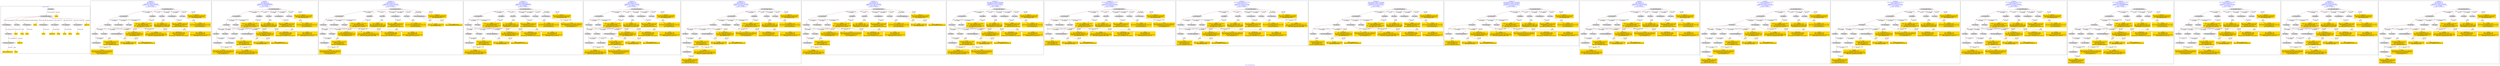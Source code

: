 digraph n0 {
fontcolor="blue"
remincross="true"
label="s10-s-18-artworks.json"
subgraph cluster_0 {
label="1-correct model"
n2[style="filled",color="white",fillcolor="lightgray",label="E12_Production1"];
n3[style="filled",color="white",fillcolor="lightgray",label="E21_Person1"];
n4[shape="plaintext",style="filled",fillcolor="gold",label="values"];
n5[style="filled",color="white",fillcolor="lightgray",label="E82_Actor_Appellation1"];
n6[shape="plaintext",style="filled",fillcolor="gold",label="auther_uri"];
n7[style="filled",color="white",fillcolor="lightgray",label="E22_Man-Made_Object1"];
n8[style="filled",color="white",fillcolor="lightgray",label="E35_Title1"];
n9[style="filled",color="white",fillcolor="lightgray",label="E8_Acquisition1"];
n10[shape="plaintext",style="filled",fillcolor="gold",label="values"];
n11[style="filled",color="white",fillcolor="lightgray",label="E54_Dimension1"];
n12[style="filled",color="white",fillcolor="lightgray",label="E57_Material1"];
n13[style="filled",color="white",fillcolor="lightgray",label="E78_Collection1"];
n14[style="filled",color="white",fillcolor="lightgray",label="E34_Inscription1"];
n15[shape="plaintext",style="filled",fillcolor="gold",label="object_uri"];
n16[shape="plaintext",style="filled",fillcolor="gold",label="values"];
n17[shape="plaintext",style="filled",fillcolor="gold",label="values"];
n18[style="filled",color="white",fillcolor="lightgray",label="E38_Image1"];
n19[shape="plaintext",style="filled",fillcolor="gold",label="values"];
n20[shape="plaintext",style="filled",fillcolor="gold",label="values"];
n21[shape="plaintext",style="filled",fillcolor="gold",label="material_uri"];
n22[shape="plaintext",style="filled",fillcolor="gold",label="values"];
n23[shape="plaintext",style="filled",fillcolor="gold",label="values"];
n24[shape="plaintext",style="filled",fillcolor="gold",label="values"];
n25[shape="plaintext",style="filled",fillcolor="gold",label="author_appellation_uri"];
n26[shape="plaintext",style="filled",fillcolor="gold",label="values"];
n27[shape="plaintext",style="filled",fillcolor="gold",label="values"];
}
subgraph cluster_1 {
label="candidate 0\nlink coherence:1.0\nnode coherence:1.0\nconfidence:0.4214427752782067\nmapping score:0.49945528406709455\ncost:24.99985\n-precision:0.32-recall:0.32"
n29[style="filled",color="white",fillcolor="lightgray",label="E12_Production1"];
n30[style="filled",color="white",fillcolor="lightgray",label="E21_Person1"];
n31[style="filled",color="white",fillcolor="lightgray",label="E52_Time-Span2"];
n32[style="filled",color="white",fillcolor="lightgray",label="E55_Type1"];
n33[style="filled",color="white",fillcolor="lightgray",label="E67_Birth1"];
n34[style="filled",color="white",fillcolor="lightgray",label="E74_Group1"];
n35[style="filled",color="white",fillcolor="lightgray",label="E82_Actor_Appellation1"];
n36[style="filled",color="white",fillcolor="lightgray",label="E22_Man-Made_Object1"];
n37[style="filled",color="white",fillcolor="lightgray",label="E30_Right1"];
n38[style="filled",color="white",fillcolor="lightgray",label="E35_Title1"];
n39[style="filled",color="white",fillcolor="lightgray",label="E54_Dimension1"];
n40[style="filled",color="white",fillcolor="lightgray",label="E55_Type2"];
n41[style="filled",color="white",fillcolor="lightgray",label="E52_Time-Span1"];
n42[shape="plaintext",style="filled",fillcolor="gold",label="object_uri\n[E22_Man-Made_Object,classLink,0.843]\n[E82_Actor_Appellation,label,0.097]\n[E35_Title,label,0.061]"];
n43[shape="plaintext",style="filled",fillcolor="gold",label="values\n[E35_Title,label,0.743]\n[E82_Actor_Appellation,label,0.153]\n[E54_Dimension,P3_has_note,0.085]\n[E30_Right,P3_has_note,0.018]"];
n44[shape="plaintext",style="filled",fillcolor="gold",label="values\n[E82_Actor_Appellation,label,0.615]\n[E35_Title,label,0.385]"];
n45[shape="plaintext",style="filled",fillcolor="gold",label="values\n[E82_Actor_Appellation,label,0.652]\n[E30_Right,P3_has_note,0.125]\n[E35_Title,label,0.125]\n[E54_Dimension,P3_has_note,0.097]"];
n46[shape="plaintext",style="filled",fillcolor="gold",label="auther_uri\n[E21_Person,classLink,0.47]\n[E82_Actor_Appellation,classLink,0.336]\n[E82_Actor_Appellation,label,0.122]\n[E35_Title,label,0.072]"];
n47[shape="plaintext",style="filled",fillcolor="gold",label="values\n[E82_Actor_Appellation,label,0.63]\n[E35_Title,label,0.369]\n[E22_Man-Made_Object,classLink,0.001]\n[E30_Right,P3_has_note,0.0]"];
n48[shape="plaintext",style="filled",fillcolor="gold",label="material_uri\n[E55_Type,classLink,0.408]\n[E74_Group,classLink,0.389]\n[E55_Type,label,0.103]\n[E29_Design_or_Procedure,P3_has_note,0.1]"];
n49[shape="plaintext",style="filled",fillcolor="gold",label="values\n[E52_Time-Span,P82_at_some_time_within,0.41]\n[E52_Time-Span,P82b_end_of_the_end,0.367]\n[E52_Time-Span,label,0.152]\n[E35_Title,label,0.072]"];
n50[shape="plaintext",style="filled",fillcolor="gold",label="author_appellation_uri\n[E82_Actor_Appellation,classLink,1.0]"];
n51[shape="plaintext",style="filled",fillcolor="gold",label="values\n[E35_Title,label,0.715]\n[E52_Time-Span,P82b_end_of_the_end,0.112]\n[E52_Time-Span,P82_at_some_time_within,0.106]\n[E82_Actor_Appellation,label,0.066]"];
n52[shape="plaintext",style="filled",fillcolor="gold",label="values\n[E35_Title,label,0.36]\n[E55_Type,label,0.26]\n[E29_Design_or_Procedure,P3_has_note,0.26]\n[E30_Right,P3_has_note,0.12]"];
n53[shape="plaintext",style="filled",fillcolor="gold",label="values\n[E55_Type,label,0.508]\n[E29_Design_or_Procedure,P3_has_note,0.492]\n[E35_Title,label,0.0]\n[E55_Type,classLink,0.0]"];
n54[shape="plaintext",style="filled",fillcolor="gold",label="values\n[E30_Right,P3_has_note,0.787]\n[E35_Title,label,0.191]\n[E74_Group,label,0.012]\n[E82_Actor_Appellation,label,0.01]"];
}
subgraph cluster_2 {
label="candidate 1\nlink coherence:1.0\nnode coherence:1.0\nconfidence:0.42094420988826664\nmapping score:0.4992890956037812\ncost:25.99983\n-precision:0.31-recall:0.32"
n56[style="filled",color="white",fillcolor="lightgray",label="E12_Production1"];
n57[style="filled",color="white",fillcolor="lightgray",label="E21_Person1"];
n58[style="filled",color="white",fillcolor="lightgray",label="E55_Type1"];
n59[style="filled",color="white",fillcolor="lightgray",label="E67_Birth1"];
n60[style="filled",color="white",fillcolor="lightgray",label="E69_Death1"];
n61[style="filled",color="white",fillcolor="lightgray",label="E74_Group1"];
n62[style="filled",color="white",fillcolor="lightgray",label="E82_Actor_Appellation1"];
n63[style="filled",color="white",fillcolor="lightgray",label="E22_Man-Made_Object1"];
n64[style="filled",color="white",fillcolor="lightgray",label="E30_Right1"];
n65[style="filled",color="white",fillcolor="lightgray",label="E35_Title1"];
n66[style="filled",color="white",fillcolor="lightgray",label="E54_Dimension1"];
n67[style="filled",color="white",fillcolor="lightgray",label="E55_Type2"];
n68[style="filled",color="white",fillcolor="lightgray",label="E52_Time-Span1"];
n69[style="filled",color="white",fillcolor="lightgray",label="E52_Time-Span3"];
n70[shape="plaintext",style="filled",fillcolor="gold",label="object_uri\n[E22_Man-Made_Object,classLink,0.843]\n[E82_Actor_Appellation,label,0.097]\n[E35_Title,label,0.061]"];
n71[shape="plaintext",style="filled",fillcolor="gold",label="values\n[E35_Title,label,0.743]\n[E82_Actor_Appellation,label,0.153]\n[E54_Dimension,P3_has_note,0.085]\n[E30_Right,P3_has_note,0.018]"];
n72[shape="plaintext",style="filled",fillcolor="gold",label="values\n[E82_Actor_Appellation,label,0.615]\n[E35_Title,label,0.385]"];
n73[shape="plaintext",style="filled",fillcolor="gold",label="values\n[E82_Actor_Appellation,label,0.652]\n[E30_Right,P3_has_note,0.125]\n[E35_Title,label,0.125]\n[E54_Dimension,P3_has_note,0.097]"];
n74[shape="plaintext",style="filled",fillcolor="gold",label="auther_uri\n[E21_Person,classLink,0.47]\n[E82_Actor_Appellation,classLink,0.336]\n[E82_Actor_Appellation,label,0.122]\n[E35_Title,label,0.072]"];
n75[shape="plaintext",style="filled",fillcolor="gold",label="values\n[E82_Actor_Appellation,label,0.63]\n[E35_Title,label,0.369]\n[E22_Man-Made_Object,classLink,0.001]\n[E30_Right,P3_has_note,0.0]"];
n76[shape="plaintext",style="filled",fillcolor="gold",label="material_uri\n[E55_Type,classLink,0.408]\n[E74_Group,classLink,0.389]\n[E55_Type,label,0.103]\n[E29_Design_or_Procedure,P3_has_note,0.1]"];
n77[shape="plaintext",style="filled",fillcolor="gold",label="values\n[E52_Time-Span,P82_at_some_time_within,0.41]\n[E52_Time-Span,P82b_end_of_the_end,0.367]\n[E52_Time-Span,label,0.152]\n[E35_Title,label,0.072]"];
n78[shape="plaintext",style="filled",fillcolor="gold",label="values\n[E35_Title,label,0.715]\n[E52_Time-Span,P82b_end_of_the_end,0.112]\n[E52_Time-Span,P82_at_some_time_within,0.106]\n[E82_Actor_Appellation,label,0.066]"];
n79[shape="plaintext",style="filled",fillcolor="gold",label="author_appellation_uri\n[E82_Actor_Appellation,classLink,1.0]"];
n80[shape="plaintext",style="filled",fillcolor="gold",label="values\n[E35_Title,label,0.36]\n[E55_Type,label,0.26]\n[E29_Design_or_Procedure,P3_has_note,0.26]\n[E30_Right,P3_has_note,0.12]"];
n81[shape="plaintext",style="filled",fillcolor="gold",label="values\n[E55_Type,label,0.508]\n[E29_Design_or_Procedure,P3_has_note,0.492]\n[E35_Title,label,0.0]\n[E55_Type,classLink,0.0]"];
n82[shape="plaintext",style="filled",fillcolor="gold",label="values\n[E30_Right,P3_has_note,0.787]\n[E35_Title,label,0.191]\n[E74_Group,label,0.012]\n[E82_Actor_Appellation,label,0.01]"];
}
subgraph cluster_3 {
label="candidate 10\nlink coherence:0.96\nnode coherence:1.0\nconfidence:0.4214427752782067\nmapping score:0.49945528406709455\ncost:124.009872\n-precision:0.32-recall:0.32"
n84[style="filled",color="white",fillcolor="lightgray",label="E12_Production1"];
n85[style="filled",color="white",fillcolor="lightgray",label="E21_Person1"];
n86[style="filled",color="white",fillcolor="lightgray",label="E52_Time-Span2"];
n87[style="filled",color="white",fillcolor="lightgray",label="E55_Type1"];
n88[style="filled",color="white",fillcolor="lightgray",label="E67_Birth1"];
n89[style="filled",color="white",fillcolor="lightgray",label="E74_Group1"];
n90[style="filled",color="white",fillcolor="lightgray",label="E22_Man-Made_Object1"];
n91[style="filled",color="white",fillcolor="lightgray",label="E30_Right1"];
n92[style="filled",color="white",fillcolor="lightgray",label="E35_Title1"];
n93[style="filled",color="white",fillcolor="lightgray",label="E54_Dimension1"];
n94[style="filled",color="white",fillcolor="lightgray",label="E55_Type2"];
n95[style="filled",color="white",fillcolor="lightgray",label="E52_Time-Span1"];
n96[style="filled",color="white",fillcolor="lightgray",label="E82_Actor_Appellation1"];
n97[shape="plaintext",style="filled",fillcolor="gold",label="object_uri\n[E22_Man-Made_Object,classLink,0.843]\n[E82_Actor_Appellation,label,0.097]\n[E35_Title,label,0.061]"];
n98[shape="plaintext",style="filled",fillcolor="gold",label="values\n[E35_Title,label,0.743]\n[E82_Actor_Appellation,label,0.153]\n[E54_Dimension,P3_has_note,0.085]\n[E30_Right,P3_has_note,0.018]"];
n99[shape="plaintext",style="filled",fillcolor="gold",label="values\n[E82_Actor_Appellation,label,0.615]\n[E35_Title,label,0.385]"];
n100[shape="plaintext",style="filled",fillcolor="gold",label="values\n[E82_Actor_Appellation,label,0.652]\n[E30_Right,P3_has_note,0.125]\n[E35_Title,label,0.125]\n[E54_Dimension,P3_has_note,0.097]"];
n101[shape="plaintext",style="filled",fillcolor="gold",label="auther_uri\n[E21_Person,classLink,0.47]\n[E82_Actor_Appellation,classLink,0.336]\n[E82_Actor_Appellation,label,0.122]\n[E35_Title,label,0.072]"];
n102[shape="plaintext",style="filled",fillcolor="gold",label="values\n[E82_Actor_Appellation,label,0.63]\n[E35_Title,label,0.369]\n[E22_Man-Made_Object,classLink,0.001]\n[E30_Right,P3_has_note,0.0]"];
n103[shape="plaintext",style="filled",fillcolor="gold",label="material_uri\n[E55_Type,classLink,0.408]\n[E74_Group,classLink,0.389]\n[E55_Type,label,0.103]\n[E29_Design_or_Procedure,P3_has_note,0.1]"];
n104[shape="plaintext",style="filled",fillcolor="gold",label="values\n[E52_Time-Span,P82_at_some_time_within,0.41]\n[E52_Time-Span,P82b_end_of_the_end,0.367]\n[E52_Time-Span,label,0.152]\n[E35_Title,label,0.072]"];
n105[shape="plaintext",style="filled",fillcolor="gold",label="author_appellation_uri\n[E82_Actor_Appellation,classLink,1.0]"];
n106[shape="plaintext",style="filled",fillcolor="gold",label="values\n[E35_Title,label,0.715]\n[E52_Time-Span,P82b_end_of_the_end,0.112]\n[E52_Time-Span,P82_at_some_time_within,0.106]\n[E82_Actor_Appellation,label,0.066]"];
n107[shape="plaintext",style="filled",fillcolor="gold",label="values\n[E35_Title,label,0.36]\n[E55_Type,label,0.26]\n[E29_Design_or_Procedure,P3_has_note,0.26]\n[E30_Right,P3_has_note,0.12]"];
n108[shape="plaintext",style="filled",fillcolor="gold",label="values\n[E55_Type,label,0.508]\n[E29_Design_or_Procedure,P3_has_note,0.492]\n[E35_Title,label,0.0]\n[E55_Type,classLink,0.0]"];
n109[shape="plaintext",style="filled",fillcolor="gold",label="values\n[E30_Right,P3_has_note,0.787]\n[E35_Title,label,0.191]\n[E74_Group,label,0.012]\n[E82_Actor_Appellation,label,0.01]"];
}
subgraph cluster_4 {
label="candidate 11\nlink coherence:0.96\nnode coherence:1.0\nconfidence:0.42094420988826664\nmapping score:0.4992890956037812\ncost:124.009862\n-precision:0.32-recall:0.32"
n111[style="filled",color="white",fillcolor="lightgray",label="E12_Production1"];
n112[style="filled",color="white",fillcolor="lightgray",label="E21_Person1"];
n113[style="filled",color="white",fillcolor="lightgray",label="E55_Type1"];
n114[style="filled",color="white",fillcolor="lightgray",label="E69_Death1"];
n115[style="filled",color="white",fillcolor="lightgray",label="E74_Group1"];
n116[style="filled",color="white",fillcolor="lightgray",label="E82_Actor_Appellation1"];
n117[style="filled",color="white",fillcolor="lightgray",label="E22_Man-Made_Object1"];
n118[style="filled",color="white",fillcolor="lightgray",label="E30_Right1"];
n119[style="filled",color="white",fillcolor="lightgray",label="E35_Title1"];
n120[style="filled",color="white",fillcolor="lightgray",label="E54_Dimension1"];
n121[style="filled",color="white",fillcolor="lightgray",label="E55_Type2"];
n122[style="filled",color="white",fillcolor="lightgray",label="E52_Time-Span3"];
n123[style="filled",color="white",fillcolor="lightgray",label="E52_Time-Span1"];
n124[shape="plaintext",style="filled",fillcolor="gold",label="object_uri\n[E22_Man-Made_Object,classLink,0.843]\n[E82_Actor_Appellation,label,0.097]\n[E35_Title,label,0.061]"];
n125[shape="plaintext",style="filled",fillcolor="gold",label="values\n[E35_Title,label,0.743]\n[E82_Actor_Appellation,label,0.153]\n[E54_Dimension,P3_has_note,0.085]\n[E30_Right,P3_has_note,0.018]"];
n126[shape="plaintext",style="filled",fillcolor="gold",label="values\n[E82_Actor_Appellation,label,0.615]\n[E35_Title,label,0.385]"];
n127[shape="plaintext",style="filled",fillcolor="gold",label="values\n[E82_Actor_Appellation,label,0.652]\n[E30_Right,P3_has_note,0.125]\n[E35_Title,label,0.125]\n[E54_Dimension,P3_has_note,0.097]"];
n128[shape="plaintext",style="filled",fillcolor="gold",label="auther_uri\n[E21_Person,classLink,0.47]\n[E82_Actor_Appellation,classLink,0.336]\n[E82_Actor_Appellation,label,0.122]\n[E35_Title,label,0.072]"];
n129[shape="plaintext",style="filled",fillcolor="gold",label="values\n[E82_Actor_Appellation,label,0.63]\n[E35_Title,label,0.369]\n[E22_Man-Made_Object,classLink,0.001]\n[E30_Right,P3_has_note,0.0]"];
n130[shape="plaintext",style="filled",fillcolor="gold",label="material_uri\n[E55_Type,classLink,0.408]\n[E74_Group,classLink,0.389]\n[E55_Type,label,0.103]\n[E29_Design_or_Procedure,P3_has_note,0.1]"];
n131[shape="plaintext",style="filled",fillcolor="gold",label="values\n[E52_Time-Span,P82_at_some_time_within,0.41]\n[E52_Time-Span,P82b_end_of_the_end,0.367]\n[E52_Time-Span,label,0.152]\n[E35_Title,label,0.072]"];
n132[shape="plaintext",style="filled",fillcolor="gold",label="values\n[E35_Title,label,0.715]\n[E52_Time-Span,P82b_end_of_the_end,0.112]\n[E52_Time-Span,P82_at_some_time_within,0.106]\n[E82_Actor_Appellation,label,0.066]"];
n133[shape="plaintext",style="filled",fillcolor="gold",label="author_appellation_uri\n[E82_Actor_Appellation,classLink,1.0]"];
n134[shape="plaintext",style="filled",fillcolor="gold",label="values\n[E35_Title,label,0.36]\n[E55_Type,label,0.26]\n[E29_Design_or_Procedure,P3_has_note,0.26]\n[E30_Right,P3_has_note,0.12]"];
n135[shape="plaintext",style="filled",fillcolor="gold",label="values\n[E55_Type,label,0.508]\n[E29_Design_or_Procedure,P3_has_note,0.492]\n[E35_Title,label,0.0]\n[E55_Type,classLink,0.0]"];
n136[shape="plaintext",style="filled",fillcolor="gold",label="values\n[E30_Right,P3_has_note,0.787]\n[E35_Title,label,0.191]\n[E74_Group,label,0.012]\n[E82_Actor_Appellation,label,0.01]"];
}
subgraph cluster_5 {
label="candidate 12\nlink coherence:0.96\nnode coherence:1.0\nconfidence:0.4176152110329241\nmapping score:0.498179429318667\ncost:24.99986\n-precision:0.32-recall:0.32"
n138[style="filled",color="white",fillcolor="lightgray",label="E12_Production1"];
n139[style="filled",color="white",fillcolor="lightgray",label="E21_Person1"];
n140[style="filled",color="white",fillcolor="lightgray",label="E55_Type1"];
n141[style="filled",color="white",fillcolor="lightgray",label="E67_Birth1"];
n142[style="filled",color="white",fillcolor="lightgray",label="E74_Group1"];
n143[style="filled",color="white",fillcolor="lightgray",label="E82_Actor_Appellation1"];
n144[style="filled",color="white",fillcolor="lightgray",label="E22_Man-Made_Object1"];
n145[style="filled",color="white",fillcolor="lightgray",label="E30_Right1"];
n146[style="filled",color="white",fillcolor="lightgray",label="E35_Title1"];
n147[style="filled",color="white",fillcolor="lightgray",label="E54_Dimension1"];
n148[style="filled",color="white",fillcolor="lightgray",label="E55_Type2"];
n149[style="filled",color="white",fillcolor="lightgray",label="E52_Time-Span1"];
n150[style="filled",color="white",fillcolor="lightgray",label="E52_Time-Span2"];
n151[shape="plaintext",style="filled",fillcolor="gold",label="object_uri\n[E22_Man-Made_Object,classLink,0.843]\n[E82_Actor_Appellation,label,0.097]\n[E35_Title,label,0.061]"];
n152[shape="plaintext",style="filled",fillcolor="gold",label="values\n[E35_Title,label,0.743]\n[E82_Actor_Appellation,label,0.153]\n[E54_Dimension,P3_has_note,0.085]\n[E30_Right,P3_has_note,0.018]"];
n153[shape="plaintext",style="filled",fillcolor="gold",label="values\n[E82_Actor_Appellation,label,0.615]\n[E35_Title,label,0.385]"];
n154[shape="plaintext",style="filled",fillcolor="gold",label="values\n[E82_Actor_Appellation,label,0.652]\n[E30_Right,P3_has_note,0.125]\n[E35_Title,label,0.125]\n[E54_Dimension,P3_has_note,0.097]"];
n155[shape="plaintext",style="filled",fillcolor="gold",label="auther_uri\n[E21_Person,classLink,0.47]\n[E82_Actor_Appellation,classLink,0.336]\n[E82_Actor_Appellation,label,0.122]\n[E35_Title,label,0.072]"];
n156[shape="plaintext",style="filled",fillcolor="gold",label="values\n[E82_Actor_Appellation,label,0.63]\n[E35_Title,label,0.369]\n[E22_Man-Made_Object,classLink,0.001]\n[E30_Right,P3_has_note,0.0]"];
n157[shape="plaintext",style="filled",fillcolor="gold",label="material_uri\n[E55_Type,classLink,0.408]\n[E74_Group,classLink,0.389]\n[E55_Type,label,0.103]\n[E29_Design_or_Procedure,P3_has_note,0.1]"];
n158[shape="plaintext",style="filled",fillcolor="gold",label="values\n[E35_Title,label,0.715]\n[E52_Time-Span,P82b_end_of_the_end,0.112]\n[E52_Time-Span,P82_at_some_time_within,0.106]\n[E82_Actor_Appellation,label,0.066]"];
n159[shape="plaintext",style="filled",fillcolor="gold",label="author_appellation_uri\n[E82_Actor_Appellation,classLink,1.0]"];
n160[shape="plaintext",style="filled",fillcolor="gold",label="values\n[E52_Time-Span,P82_at_some_time_within,0.41]\n[E52_Time-Span,P82b_end_of_the_end,0.367]\n[E52_Time-Span,label,0.152]\n[E35_Title,label,0.072]"];
n161[shape="plaintext",style="filled",fillcolor="gold",label="values\n[E35_Title,label,0.36]\n[E55_Type,label,0.26]\n[E29_Design_or_Procedure,P3_has_note,0.26]\n[E30_Right,P3_has_note,0.12]"];
n162[shape="plaintext",style="filled",fillcolor="gold",label="values\n[E55_Type,label,0.508]\n[E29_Design_or_Procedure,P3_has_note,0.492]\n[E35_Title,label,0.0]\n[E55_Type,classLink,0.0]"];
n163[shape="plaintext",style="filled",fillcolor="gold",label="values\n[E30_Right,P3_has_note,0.787]\n[E35_Title,label,0.191]\n[E74_Group,label,0.012]\n[E82_Actor_Appellation,label,0.01]"];
}
subgraph cluster_6 {
label="candidate 13\nlink coherence:0.96\nnode coherence:1.0\nconfidence:0.4176152110329241\nmapping score:0.498179429318667\ncost:123.99986\n-precision:0.28-recall:0.28"
n165[style="filled",color="white",fillcolor="lightgray",label="E12_Production1"];
n166[style="filled",color="white",fillcolor="lightgray",label="E21_Person1"];
n167[style="filled",color="white",fillcolor="lightgray",label="E52_Time-Span2"];
n168[style="filled",color="white",fillcolor="lightgray",label="E55_Type1"];
n169[style="filled",color="white",fillcolor="lightgray",label="E67_Birth1"];
n170[style="filled",color="white",fillcolor="lightgray",label="E74_Group1"];
n171[style="filled",color="white",fillcolor="lightgray",label="E82_Actor_Appellation1"];
n172[style="filled",color="white",fillcolor="lightgray",label="E22_Man-Made_Object1"];
n173[style="filled",color="white",fillcolor="lightgray",label="E30_Right1"];
n174[style="filled",color="white",fillcolor="lightgray",label="E35_Title1"];
n175[style="filled",color="white",fillcolor="lightgray",label="E55_Type2"];
n176[style="filled",color="white",fillcolor="lightgray",label="E52_Time-Span1"];
n177[style="filled",color="white",fillcolor="lightgray",label="E54_Dimension1"];
n178[shape="plaintext",style="filled",fillcolor="gold",label="object_uri\n[E22_Man-Made_Object,classLink,0.843]\n[E82_Actor_Appellation,label,0.097]\n[E35_Title,label,0.061]"];
n179[shape="plaintext",style="filled",fillcolor="gold",label="values\n[E35_Title,label,0.743]\n[E82_Actor_Appellation,label,0.153]\n[E54_Dimension,P3_has_note,0.085]\n[E30_Right,P3_has_note,0.018]"];
n180[shape="plaintext",style="filled",fillcolor="gold",label="values\n[E82_Actor_Appellation,label,0.615]\n[E35_Title,label,0.385]"];
n181[shape="plaintext",style="filled",fillcolor="gold",label="values\n[E82_Actor_Appellation,label,0.652]\n[E30_Right,P3_has_note,0.125]\n[E35_Title,label,0.125]\n[E54_Dimension,P3_has_note,0.097]"];
n182[shape="plaintext",style="filled",fillcolor="gold",label="auther_uri\n[E21_Person,classLink,0.47]\n[E82_Actor_Appellation,classLink,0.336]\n[E82_Actor_Appellation,label,0.122]\n[E35_Title,label,0.072]"];
n183[shape="plaintext",style="filled",fillcolor="gold",label="values\n[E82_Actor_Appellation,label,0.63]\n[E35_Title,label,0.369]\n[E22_Man-Made_Object,classLink,0.001]\n[E30_Right,P3_has_note,0.0]"];
n184[shape="plaintext",style="filled",fillcolor="gold",label="material_uri\n[E55_Type,classLink,0.408]\n[E74_Group,classLink,0.389]\n[E55_Type,label,0.103]\n[E29_Design_or_Procedure,P3_has_note,0.1]"];
n185[shape="plaintext",style="filled",fillcolor="gold",label="values\n[E35_Title,label,0.715]\n[E52_Time-Span,P82b_end_of_the_end,0.112]\n[E52_Time-Span,P82_at_some_time_within,0.106]\n[E82_Actor_Appellation,label,0.066]"];
n186[shape="plaintext",style="filled",fillcolor="gold",label="author_appellation_uri\n[E82_Actor_Appellation,classLink,1.0]"];
n187[shape="plaintext",style="filled",fillcolor="gold",label="values\n[E52_Time-Span,P82_at_some_time_within,0.41]\n[E52_Time-Span,P82b_end_of_the_end,0.367]\n[E52_Time-Span,label,0.152]\n[E35_Title,label,0.072]"];
n188[shape="plaintext",style="filled",fillcolor="gold",label="values\n[E35_Title,label,0.36]\n[E55_Type,label,0.26]\n[E29_Design_or_Procedure,P3_has_note,0.26]\n[E30_Right,P3_has_note,0.12]"];
n189[shape="plaintext",style="filled",fillcolor="gold",label="values\n[E55_Type,label,0.508]\n[E29_Design_or_Procedure,P3_has_note,0.492]\n[E35_Title,label,0.0]\n[E55_Type,classLink,0.0]"];
n190[shape="plaintext",style="filled",fillcolor="gold",label="values\n[E30_Right,P3_has_note,0.787]\n[E35_Title,label,0.191]\n[E74_Group,label,0.012]\n[E82_Actor_Appellation,label,0.01]"];
}
subgraph cluster_7 {
label="candidate 14\nlink coherence:0.96\nnode coherence:1.0\nconfidence:0.4176152110329241\nmapping score:0.498179429318667\ncost:124.009872\n-precision:0.32-recall:0.32"
n192[style="filled",color="white",fillcolor="lightgray",label="E12_Production1"];
n193[style="filled",color="white",fillcolor="lightgray",label="E21_Person1"];
n194[style="filled",color="white",fillcolor="lightgray",label="E52_Time-Span2"];
n195[style="filled",color="white",fillcolor="lightgray",label="E55_Type1"];
n196[style="filled",color="white",fillcolor="lightgray",label="E67_Birth1"];
n197[style="filled",color="white",fillcolor="lightgray",label="E74_Group1"];
n198[style="filled",color="white",fillcolor="lightgray",label="E22_Man-Made_Object1"];
n199[style="filled",color="white",fillcolor="lightgray",label="E30_Right1"];
n200[style="filled",color="white",fillcolor="lightgray",label="E35_Title1"];
n201[style="filled",color="white",fillcolor="lightgray",label="E54_Dimension1"];
n202[style="filled",color="white",fillcolor="lightgray",label="E55_Type2"];
n203[style="filled",color="white",fillcolor="lightgray",label="E52_Time-Span1"];
n204[style="filled",color="white",fillcolor="lightgray",label="E82_Actor_Appellation1"];
n205[shape="plaintext",style="filled",fillcolor="gold",label="object_uri\n[E22_Man-Made_Object,classLink,0.843]\n[E82_Actor_Appellation,label,0.097]\n[E35_Title,label,0.061]"];
n206[shape="plaintext",style="filled",fillcolor="gold",label="values\n[E35_Title,label,0.743]\n[E82_Actor_Appellation,label,0.153]\n[E54_Dimension,P3_has_note,0.085]\n[E30_Right,P3_has_note,0.018]"];
n207[shape="plaintext",style="filled",fillcolor="gold",label="values\n[E82_Actor_Appellation,label,0.615]\n[E35_Title,label,0.385]"];
n208[shape="plaintext",style="filled",fillcolor="gold",label="values\n[E82_Actor_Appellation,label,0.652]\n[E30_Right,P3_has_note,0.125]\n[E35_Title,label,0.125]\n[E54_Dimension,P3_has_note,0.097]"];
n209[shape="plaintext",style="filled",fillcolor="gold",label="auther_uri\n[E21_Person,classLink,0.47]\n[E82_Actor_Appellation,classLink,0.336]\n[E82_Actor_Appellation,label,0.122]\n[E35_Title,label,0.072]"];
n210[shape="plaintext",style="filled",fillcolor="gold",label="values\n[E82_Actor_Appellation,label,0.63]\n[E35_Title,label,0.369]\n[E22_Man-Made_Object,classLink,0.001]\n[E30_Right,P3_has_note,0.0]"];
n211[shape="plaintext",style="filled",fillcolor="gold",label="material_uri\n[E55_Type,classLink,0.408]\n[E74_Group,classLink,0.389]\n[E55_Type,label,0.103]\n[E29_Design_or_Procedure,P3_has_note,0.1]"];
n212[shape="plaintext",style="filled",fillcolor="gold",label="values\n[E35_Title,label,0.715]\n[E52_Time-Span,P82b_end_of_the_end,0.112]\n[E52_Time-Span,P82_at_some_time_within,0.106]\n[E82_Actor_Appellation,label,0.066]"];
n213[shape="plaintext",style="filled",fillcolor="gold",label="author_appellation_uri\n[E82_Actor_Appellation,classLink,1.0]"];
n214[shape="plaintext",style="filled",fillcolor="gold",label="values\n[E52_Time-Span,P82_at_some_time_within,0.41]\n[E52_Time-Span,P82b_end_of_the_end,0.367]\n[E52_Time-Span,label,0.152]\n[E35_Title,label,0.072]"];
n215[shape="plaintext",style="filled",fillcolor="gold",label="values\n[E35_Title,label,0.36]\n[E55_Type,label,0.26]\n[E29_Design_or_Procedure,P3_has_note,0.26]\n[E30_Right,P3_has_note,0.12]"];
n216[shape="plaintext",style="filled",fillcolor="gold",label="values\n[E55_Type,label,0.508]\n[E29_Design_or_Procedure,P3_has_note,0.492]\n[E35_Title,label,0.0]\n[E55_Type,classLink,0.0]"];
n217[shape="plaintext",style="filled",fillcolor="gold",label="values\n[E30_Right,P3_has_note,0.787]\n[E35_Title,label,0.191]\n[E74_Group,label,0.012]\n[E82_Actor_Appellation,label,0.01]"];
}
subgraph cluster_8 {
label="candidate 15\nlink coherence:0.9583333333333334\nnode coherence:0.9565217391304348\nconfidence:0.4214427752782067\nmapping score:0.49778304326441897\ncost:122.99986\n-precision:0.33-recall:0.32"
n219[style="filled",color="white",fillcolor="lightgray",label="E12_Production1"];
n220[style="filled",color="white",fillcolor="lightgray",label="E21_Person1"];
n221[style="filled",color="white",fillcolor="lightgray",label="E55_Type1"];
n222[style="filled",color="white",fillcolor="lightgray",label="E67_Birth1"];
n223[style="filled",color="white",fillcolor="lightgray",label="E74_Group1"];
n224[style="filled",color="white",fillcolor="lightgray",label="E82_Actor_Appellation1"];
n225[style="filled",color="white",fillcolor="lightgray",label="E22_Man-Made_Object1"];
n226[style="filled",color="white",fillcolor="lightgray",label="E30_Right1"];
n227[style="filled",color="white",fillcolor="lightgray",label="E35_Title1"];
n228[style="filled",color="white",fillcolor="lightgray",label="E54_Dimension1"];
n229[style="filled",color="white",fillcolor="lightgray",label="E55_Type2"];
n230[style="filled",color="white",fillcolor="lightgray",label="E52_Time-Span1"];
n231[shape="plaintext",style="filled",fillcolor="gold",label="object_uri\n[E22_Man-Made_Object,classLink,0.843]\n[E82_Actor_Appellation,label,0.097]\n[E35_Title,label,0.061]"];
n232[shape="plaintext",style="filled",fillcolor="gold",label="values\n[E35_Title,label,0.743]\n[E82_Actor_Appellation,label,0.153]\n[E54_Dimension,P3_has_note,0.085]\n[E30_Right,P3_has_note,0.018]"];
n233[shape="plaintext",style="filled",fillcolor="gold",label="values\n[E82_Actor_Appellation,label,0.615]\n[E35_Title,label,0.385]"];
n234[shape="plaintext",style="filled",fillcolor="gold",label="values\n[E82_Actor_Appellation,label,0.652]\n[E30_Right,P3_has_note,0.125]\n[E35_Title,label,0.125]\n[E54_Dimension,P3_has_note,0.097]"];
n235[shape="plaintext",style="filled",fillcolor="gold",label="auther_uri\n[E21_Person,classLink,0.47]\n[E82_Actor_Appellation,classLink,0.336]\n[E82_Actor_Appellation,label,0.122]\n[E35_Title,label,0.072]"];
n236[shape="plaintext",style="filled",fillcolor="gold",label="values\n[E82_Actor_Appellation,label,0.63]\n[E35_Title,label,0.369]\n[E22_Man-Made_Object,classLink,0.001]\n[E30_Right,P3_has_note,0.0]"];
n237[shape="plaintext",style="filled",fillcolor="gold",label="material_uri\n[E55_Type,classLink,0.408]\n[E74_Group,classLink,0.389]\n[E55_Type,label,0.103]\n[E29_Design_or_Procedure,P3_has_note,0.1]"];
n238[shape="plaintext",style="filled",fillcolor="gold",label="values\n[E35_Title,label,0.715]\n[E52_Time-Span,P82b_end_of_the_end,0.112]\n[E52_Time-Span,P82_at_some_time_within,0.106]\n[E82_Actor_Appellation,label,0.066]"];
n239[shape="plaintext",style="filled",fillcolor="gold",label="values\n[E52_Time-Span,P82_at_some_time_within,0.41]\n[E52_Time-Span,P82b_end_of_the_end,0.367]\n[E52_Time-Span,label,0.152]\n[E35_Title,label,0.072]"];
n240[shape="plaintext",style="filled",fillcolor="gold",label="author_appellation_uri\n[E82_Actor_Appellation,classLink,1.0]"];
n241[shape="plaintext",style="filled",fillcolor="gold",label="values\n[E35_Title,label,0.36]\n[E55_Type,label,0.26]\n[E29_Design_or_Procedure,P3_has_note,0.26]\n[E30_Right,P3_has_note,0.12]"];
n242[shape="plaintext",style="filled",fillcolor="gold",label="values\n[E55_Type,label,0.508]\n[E29_Design_or_Procedure,P3_has_note,0.492]\n[E35_Title,label,0.0]\n[E55_Type,classLink,0.0]"];
n243[shape="plaintext",style="filled",fillcolor="gold",label="values\n[E30_Right,P3_has_note,0.787]\n[E35_Title,label,0.191]\n[E74_Group,label,0.012]\n[E82_Actor_Appellation,label,0.01]"];
}
subgraph cluster_9 {
label="candidate 16\nlink coherence:0.9583333333333334\nnode coherence:1.0\nconfidence:0.4214427752782067\nmapping score:0.49945528406709455\ncost:123.009882\n-precision:0.33-recall:0.32"
n245[style="filled",color="white",fillcolor="lightgray",label="E12_Production1"];
n246[style="filled",color="white",fillcolor="lightgray",label="E21_Person1"];
n247[style="filled",color="white",fillcolor="lightgray",label="E52_Time-Span2"];
n248[style="filled",color="white",fillcolor="lightgray",label="E55_Type1"];
n249[style="filled",color="white",fillcolor="lightgray",label="E74_Group1"];
n250[style="filled",color="white",fillcolor="lightgray",label="E82_Actor_Appellation1"];
n251[style="filled",color="white",fillcolor="lightgray",label="E22_Man-Made_Object1"];
n252[style="filled",color="white",fillcolor="lightgray",label="E30_Right1"];
n253[style="filled",color="white",fillcolor="lightgray",label="E35_Title1"];
n254[style="filled",color="white",fillcolor="lightgray",label="E54_Dimension1"];
n255[style="filled",color="white",fillcolor="lightgray",label="E55_Type2"];
n256[style="filled",color="white",fillcolor="lightgray",label="E52_Time-Span3"];
n257[shape="plaintext",style="filled",fillcolor="gold",label="object_uri\n[E22_Man-Made_Object,classLink,0.843]\n[E82_Actor_Appellation,label,0.097]\n[E35_Title,label,0.061]"];
n258[shape="plaintext",style="filled",fillcolor="gold",label="values\n[E35_Title,label,0.743]\n[E82_Actor_Appellation,label,0.153]\n[E54_Dimension,P3_has_note,0.085]\n[E30_Right,P3_has_note,0.018]"];
n259[shape="plaintext",style="filled",fillcolor="gold",label="values\n[E82_Actor_Appellation,label,0.615]\n[E35_Title,label,0.385]"];
n260[shape="plaintext",style="filled",fillcolor="gold",label="values\n[E82_Actor_Appellation,label,0.652]\n[E30_Right,P3_has_note,0.125]\n[E35_Title,label,0.125]\n[E54_Dimension,P3_has_note,0.097]"];
n261[shape="plaintext",style="filled",fillcolor="gold",label="auther_uri\n[E21_Person,classLink,0.47]\n[E82_Actor_Appellation,classLink,0.336]\n[E82_Actor_Appellation,label,0.122]\n[E35_Title,label,0.072]"];
n262[shape="plaintext",style="filled",fillcolor="gold",label="values\n[E82_Actor_Appellation,label,0.63]\n[E35_Title,label,0.369]\n[E22_Man-Made_Object,classLink,0.001]\n[E30_Right,P3_has_note,0.0]"];
n263[shape="plaintext",style="filled",fillcolor="gold",label="material_uri\n[E55_Type,classLink,0.408]\n[E74_Group,classLink,0.389]\n[E55_Type,label,0.103]\n[E29_Design_or_Procedure,P3_has_note,0.1]"];
n264[shape="plaintext",style="filled",fillcolor="gold",label="values\n[E52_Time-Span,P82_at_some_time_within,0.41]\n[E52_Time-Span,P82b_end_of_the_end,0.367]\n[E52_Time-Span,label,0.152]\n[E35_Title,label,0.072]"];
n265[shape="plaintext",style="filled",fillcolor="gold",label="author_appellation_uri\n[E82_Actor_Appellation,classLink,1.0]"];
n266[shape="plaintext",style="filled",fillcolor="gold",label="values\n[E35_Title,label,0.715]\n[E52_Time-Span,P82b_end_of_the_end,0.112]\n[E52_Time-Span,P82_at_some_time_within,0.106]\n[E82_Actor_Appellation,label,0.066]"];
n267[shape="plaintext",style="filled",fillcolor="gold",label="values\n[E35_Title,label,0.36]\n[E55_Type,label,0.26]\n[E29_Design_or_Procedure,P3_has_note,0.26]\n[E30_Right,P3_has_note,0.12]"];
n268[shape="plaintext",style="filled",fillcolor="gold",label="values\n[E55_Type,label,0.508]\n[E29_Design_or_Procedure,P3_has_note,0.492]\n[E35_Title,label,0.0]\n[E55_Type,classLink,0.0]"];
n269[shape="plaintext",style="filled",fillcolor="gold",label="values\n[E30_Right,P3_has_note,0.787]\n[E35_Title,label,0.191]\n[E74_Group,label,0.012]\n[E82_Actor_Appellation,label,0.01]"];
}
subgraph cluster_10 {
label="candidate 17\nlink coherence:0.9583333333333334\nnode coherence:1.0\nconfidence:0.4176152110329241\nmapping score:0.498179429318667\ncost:123.009882\n-precision:0.33-recall:0.32"
n271[style="filled",color="white",fillcolor="lightgray",label="E12_Production1"];
n272[style="filled",color="white",fillcolor="lightgray",label="E21_Person1"];
n273[style="filled",color="white",fillcolor="lightgray",label="E52_Time-Span2"];
n274[style="filled",color="white",fillcolor="lightgray",label="E55_Type1"];
n275[style="filled",color="white",fillcolor="lightgray",label="E74_Group1"];
n276[style="filled",color="white",fillcolor="lightgray",label="E82_Actor_Appellation1"];
n277[style="filled",color="white",fillcolor="lightgray",label="E22_Man-Made_Object1"];
n278[style="filled",color="white",fillcolor="lightgray",label="E30_Right1"];
n279[style="filled",color="white",fillcolor="lightgray",label="E35_Title1"];
n280[style="filled",color="white",fillcolor="lightgray",label="E54_Dimension1"];
n281[style="filled",color="white",fillcolor="lightgray",label="E55_Type2"];
n282[style="filled",color="white",fillcolor="lightgray",label="E52_Time-Span3"];
n283[shape="plaintext",style="filled",fillcolor="gold",label="object_uri\n[E22_Man-Made_Object,classLink,0.843]\n[E82_Actor_Appellation,label,0.097]\n[E35_Title,label,0.061]"];
n284[shape="plaintext",style="filled",fillcolor="gold",label="values\n[E35_Title,label,0.743]\n[E82_Actor_Appellation,label,0.153]\n[E54_Dimension,P3_has_note,0.085]\n[E30_Right,P3_has_note,0.018]"];
n285[shape="plaintext",style="filled",fillcolor="gold",label="values\n[E82_Actor_Appellation,label,0.615]\n[E35_Title,label,0.385]"];
n286[shape="plaintext",style="filled",fillcolor="gold",label="values\n[E82_Actor_Appellation,label,0.652]\n[E30_Right,P3_has_note,0.125]\n[E35_Title,label,0.125]\n[E54_Dimension,P3_has_note,0.097]"];
n287[shape="plaintext",style="filled",fillcolor="gold",label="auther_uri\n[E21_Person,classLink,0.47]\n[E82_Actor_Appellation,classLink,0.336]\n[E82_Actor_Appellation,label,0.122]\n[E35_Title,label,0.072]"];
n288[shape="plaintext",style="filled",fillcolor="gold",label="values\n[E82_Actor_Appellation,label,0.63]\n[E35_Title,label,0.369]\n[E22_Man-Made_Object,classLink,0.001]\n[E30_Right,P3_has_note,0.0]"];
n289[shape="plaintext",style="filled",fillcolor="gold",label="material_uri\n[E55_Type,classLink,0.408]\n[E74_Group,classLink,0.389]\n[E55_Type,label,0.103]\n[E29_Design_or_Procedure,P3_has_note,0.1]"];
n290[shape="plaintext",style="filled",fillcolor="gold",label="values\n[E35_Title,label,0.715]\n[E52_Time-Span,P82b_end_of_the_end,0.112]\n[E52_Time-Span,P82_at_some_time_within,0.106]\n[E82_Actor_Appellation,label,0.066]"];
n291[shape="plaintext",style="filled",fillcolor="gold",label="author_appellation_uri\n[E82_Actor_Appellation,classLink,1.0]"];
n292[shape="plaintext",style="filled",fillcolor="gold",label="values\n[E52_Time-Span,P82_at_some_time_within,0.41]\n[E52_Time-Span,P82b_end_of_the_end,0.367]\n[E52_Time-Span,label,0.152]\n[E35_Title,label,0.072]"];
n293[shape="plaintext",style="filled",fillcolor="gold",label="values\n[E35_Title,label,0.36]\n[E55_Type,label,0.26]\n[E29_Design_or_Procedure,P3_has_note,0.26]\n[E30_Right,P3_has_note,0.12]"];
n294[shape="plaintext",style="filled",fillcolor="gold",label="values\n[E55_Type,label,0.508]\n[E29_Design_or_Procedure,P3_has_note,0.492]\n[E35_Title,label,0.0]\n[E55_Type,classLink,0.0]"];
n295[shape="plaintext",style="filled",fillcolor="gold",label="values\n[E30_Right,P3_has_note,0.787]\n[E35_Title,label,0.191]\n[E74_Group,label,0.012]\n[E82_Actor_Appellation,label,0.01]"];
}
subgraph cluster_11 {
label="candidate 18\nlink coherence:0.9565217391304348\nnode coherence:0.9565217391304348\nconfidence:0.4214427752782067\nmapping score:0.49778304326441897\ncost:22.99988\n-precision:0.35-recall:0.32"
n297[style="filled",color="white",fillcolor="lightgray",label="E12_Production1"];
n298[style="filled",color="white",fillcolor="lightgray",label="E21_Person1"];
n299[style="filled",color="white",fillcolor="lightgray",label="E52_Time-Span2"];
n300[style="filled",color="white",fillcolor="lightgray",label="E55_Type1"];
n301[style="filled",color="white",fillcolor="lightgray",label="E74_Group1"];
n302[style="filled",color="white",fillcolor="lightgray",label="E82_Actor_Appellation1"];
n303[style="filled",color="white",fillcolor="lightgray",label="E22_Man-Made_Object1"];
n304[style="filled",color="white",fillcolor="lightgray",label="E30_Right1"];
n305[style="filled",color="white",fillcolor="lightgray",label="E35_Title1"];
n306[style="filled",color="white",fillcolor="lightgray",label="E54_Dimension1"];
n307[style="filled",color="white",fillcolor="lightgray",label="E55_Type2"];
n308[shape="plaintext",style="filled",fillcolor="gold",label="object_uri\n[E22_Man-Made_Object,classLink,0.843]\n[E82_Actor_Appellation,label,0.097]\n[E35_Title,label,0.061]"];
n309[shape="plaintext",style="filled",fillcolor="gold",label="values\n[E35_Title,label,0.743]\n[E82_Actor_Appellation,label,0.153]\n[E54_Dimension,P3_has_note,0.085]\n[E30_Right,P3_has_note,0.018]"];
n310[shape="plaintext",style="filled",fillcolor="gold",label="values\n[E82_Actor_Appellation,label,0.615]\n[E35_Title,label,0.385]"];
n311[shape="plaintext",style="filled",fillcolor="gold",label="values\n[E82_Actor_Appellation,label,0.652]\n[E30_Right,P3_has_note,0.125]\n[E35_Title,label,0.125]\n[E54_Dimension,P3_has_note,0.097]"];
n312[shape="plaintext",style="filled",fillcolor="gold",label="auther_uri\n[E21_Person,classLink,0.47]\n[E82_Actor_Appellation,classLink,0.336]\n[E82_Actor_Appellation,label,0.122]\n[E35_Title,label,0.072]"];
n313[shape="plaintext",style="filled",fillcolor="gold",label="values\n[E82_Actor_Appellation,label,0.63]\n[E35_Title,label,0.369]\n[E22_Man-Made_Object,classLink,0.001]\n[E30_Right,P3_has_note,0.0]"];
n314[shape="plaintext",style="filled",fillcolor="gold",label="material_uri\n[E55_Type,classLink,0.408]\n[E74_Group,classLink,0.389]\n[E55_Type,label,0.103]\n[E29_Design_or_Procedure,P3_has_note,0.1]"];
n315[shape="plaintext",style="filled",fillcolor="gold",label="values\n[E52_Time-Span,P82_at_some_time_within,0.41]\n[E52_Time-Span,P82b_end_of_the_end,0.367]\n[E52_Time-Span,label,0.152]\n[E35_Title,label,0.072]"];
n316[shape="plaintext",style="filled",fillcolor="gold",label="author_appellation_uri\n[E82_Actor_Appellation,classLink,1.0]"];
n317[shape="plaintext",style="filled",fillcolor="gold",label="values\n[E35_Title,label,0.715]\n[E52_Time-Span,P82b_end_of_the_end,0.112]\n[E52_Time-Span,P82_at_some_time_within,0.106]\n[E82_Actor_Appellation,label,0.066]"];
n318[shape="plaintext",style="filled",fillcolor="gold",label="values\n[E35_Title,label,0.36]\n[E55_Type,label,0.26]\n[E29_Design_or_Procedure,P3_has_note,0.26]\n[E30_Right,P3_has_note,0.12]"];
n319[shape="plaintext",style="filled",fillcolor="gold",label="values\n[E55_Type,label,0.508]\n[E29_Design_or_Procedure,P3_has_note,0.492]\n[E35_Title,label,0.0]\n[E55_Type,classLink,0.0]"];
n320[shape="plaintext",style="filled",fillcolor="gold",label="values\n[E30_Right,P3_has_note,0.787]\n[E35_Title,label,0.191]\n[E74_Group,label,0.012]\n[E82_Actor_Appellation,label,0.01]"];
}
subgraph cluster_12 {
label="candidate 19\nlink coherence:0.9565217391304348\nnode coherence:0.9565217391304348\nconfidence:0.4176152110329241\nmapping score:0.49650718851599146\ncost:22.99988\n-precision:0.35-recall:0.32"
n322[style="filled",color="white",fillcolor="lightgray",label="E12_Production1"];
n323[style="filled",color="white",fillcolor="lightgray",label="E21_Person1"];
n324[style="filled",color="white",fillcolor="lightgray",label="E52_Time-Span2"];
n325[style="filled",color="white",fillcolor="lightgray",label="E55_Type1"];
n326[style="filled",color="white",fillcolor="lightgray",label="E74_Group1"];
n327[style="filled",color="white",fillcolor="lightgray",label="E82_Actor_Appellation1"];
n328[style="filled",color="white",fillcolor="lightgray",label="E22_Man-Made_Object1"];
n329[style="filled",color="white",fillcolor="lightgray",label="E30_Right1"];
n330[style="filled",color="white",fillcolor="lightgray",label="E35_Title1"];
n331[style="filled",color="white",fillcolor="lightgray",label="E54_Dimension1"];
n332[style="filled",color="white",fillcolor="lightgray",label="E55_Type2"];
n333[shape="plaintext",style="filled",fillcolor="gold",label="object_uri\n[E22_Man-Made_Object,classLink,0.843]\n[E82_Actor_Appellation,label,0.097]\n[E35_Title,label,0.061]"];
n334[shape="plaintext",style="filled",fillcolor="gold",label="values\n[E35_Title,label,0.743]\n[E82_Actor_Appellation,label,0.153]\n[E54_Dimension,P3_has_note,0.085]\n[E30_Right,P3_has_note,0.018]"];
n335[shape="plaintext",style="filled",fillcolor="gold",label="values\n[E82_Actor_Appellation,label,0.615]\n[E35_Title,label,0.385]"];
n336[shape="plaintext",style="filled",fillcolor="gold",label="values\n[E82_Actor_Appellation,label,0.652]\n[E30_Right,P3_has_note,0.125]\n[E35_Title,label,0.125]\n[E54_Dimension,P3_has_note,0.097]"];
n337[shape="plaintext",style="filled",fillcolor="gold",label="auther_uri\n[E21_Person,classLink,0.47]\n[E82_Actor_Appellation,classLink,0.336]\n[E82_Actor_Appellation,label,0.122]\n[E35_Title,label,0.072]"];
n338[shape="plaintext",style="filled",fillcolor="gold",label="values\n[E82_Actor_Appellation,label,0.63]\n[E35_Title,label,0.369]\n[E22_Man-Made_Object,classLink,0.001]\n[E30_Right,P3_has_note,0.0]"];
n339[shape="plaintext",style="filled",fillcolor="gold",label="material_uri\n[E55_Type,classLink,0.408]\n[E74_Group,classLink,0.389]\n[E55_Type,label,0.103]\n[E29_Design_or_Procedure,P3_has_note,0.1]"];
n340[shape="plaintext",style="filled",fillcolor="gold",label="values\n[E35_Title,label,0.715]\n[E52_Time-Span,P82b_end_of_the_end,0.112]\n[E52_Time-Span,P82_at_some_time_within,0.106]\n[E82_Actor_Appellation,label,0.066]"];
n341[shape="plaintext",style="filled",fillcolor="gold",label="author_appellation_uri\n[E82_Actor_Appellation,classLink,1.0]"];
n342[shape="plaintext",style="filled",fillcolor="gold",label="values\n[E52_Time-Span,P82_at_some_time_within,0.41]\n[E52_Time-Span,P82b_end_of_the_end,0.367]\n[E52_Time-Span,label,0.152]\n[E35_Title,label,0.072]"];
n343[shape="plaintext",style="filled",fillcolor="gold",label="values\n[E35_Title,label,0.36]\n[E55_Type,label,0.26]\n[E29_Design_or_Procedure,P3_has_note,0.26]\n[E30_Right,P3_has_note,0.12]"];
n344[shape="plaintext",style="filled",fillcolor="gold",label="values\n[E55_Type,label,0.508]\n[E29_Design_or_Procedure,P3_has_note,0.492]\n[E35_Title,label,0.0]\n[E55_Type,classLink,0.0]"];
n345[shape="plaintext",style="filled",fillcolor="gold",label="values\n[E30_Right,P3_has_note,0.787]\n[E35_Title,label,0.191]\n[E74_Group,label,0.012]\n[E82_Actor_Appellation,label,0.01]"];
}
subgraph cluster_13 {
label="candidate 2\nlink coherence:1.0\nnode coherence:1.0\nconfidence:0.4176152110329241\nmapping score:0.498179429318667\ncost:24.99985\n-precision:0.32-recall:0.32"
n347[style="filled",color="white",fillcolor="lightgray",label="E12_Production1"];
n348[style="filled",color="white",fillcolor="lightgray",label="E21_Person1"];
n349[style="filled",color="white",fillcolor="lightgray",label="E52_Time-Span2"];
n350[style="filled",color="white",fillcolor="lightgray",label="E55_Type1"];
n351[style="filled",color="white",fillcolor="lightgray",label="E67_Birth1"];
n352[style="filled",color="white",fillcolor="lightgray",label="E74_Group1"];
n353[style="filled",color="white",fillcolor="lightgray",label="E82_Actor_Appellation1"];
n354[style="filled",color="white",fillcolor="lightgray",label="E22_Man-Made_Object1"];
n355[style="filled",color="white",fillcolor="lightgray",label="E30_Right1"];
n356[style="filled",color="white",fillcolor="lightgray",label="E35_Title1"];
n357[style="filled",color="white",fillcolor="lightgray",label="E54_Dimension1"];
n358[style="filled",color="white",fillcolor="lightgray",label="E55_Type2"];
n359[style="filled",color="white",fillcolor="lightgray",label="E52_Time-Span1"];
n360[shape="plaintext",style="filled",fillcolor="gold",label="object_uri\n[E22_Man-Made_Object,classLink,0.843]\n[E82_Actor_Appellation,label,0.097]\n[E35_Title,label,0.061]"];
n361[shape="plaintext",style="filled",fillcolor="gold",label="values\n[E35_Title,label,0.743]\n[E82_Actor_Appellation,label,0.153]\n[E54_Dimension,P3_has_note,0.085]\n[E30_Right,P3_has_note,0.018]"];
n362[shape="plaintext",style="filled",fillcolor="gold",label="values\n[E82_Actor_Appellation,label,0.615]\n[E35_Title,label,0.385]"];
n363[shape="plaintext",style="filled",fillcolor="gold",label="values\n[E82_Actor_Appellation,label,0.652]\n[E30_Right,P3_has_note,0.125]\n[E35_Title,label,0.125]\n[E54_Dimension,P3_has_note,0.097]"];
n364[shape="plaintext",style="filled",fillcolor="gold",label="auther_uri\n[E21_Person,classLink,0.47]\n[E82_Actor_Appellation,classLink,0.336]\n[E82_Actor_Appellation,label,0.122]\n[E35_Title,label,0.072]"];
n365[shape="plaintext",style="filled",fillcolor="gold",label="values\n[E82_Actor_Appellation,label,0.63]\n[E35_Title,label,0.369]\n[E22_Man-Made_Object,classLink,0.001]\n[E30_Right,P3_has_note,0.0]"];
n366[shape="plaintext",style="filled",fillcolor="gold",label="material_uri\n[E55_Type,classLink,0.408]\n[E74_Group,classLink,0.389]\n[E55_Type,label,0.103]\n[E29_Design_or_Procedure,P3_has_note,0.1]"];
n367[shape="plaintext",style="filled",fillcolor="gold",label="values\n[E35_Title,label,0.715]\n[E52_Time-Span,P82b_end_of_the_end,0.112]\n[E52_Time-Span,P82_at_some_time_within,0.106]\n[E82_Actor_Appellation,label,0.066]"];
n368[shape="plaintext",style="filled",fillcolor="gold",label="author_appellation_uri\n[E82_Actor_Appellation,classLink,1.0]"];
n369[shape="plaintext",style="filled",fillcolor="gold",label="values\n[E52_Time-Span,P82_at_some_time_within,0.41]\n[E52_Time-Span,P82b_end_of_the_end,0.367]\n[E52_Time-Span,label,0.152]\n[E35_Title,label,0.072]"];
n370[shape="plaintext",style="filled",fillcolor="gold",label="values\n[E35_Title,label,0.36]\n[E55_Type,label,0.26]\n[E29_Design_or_Procedure,P3_has_note,0.26]\n[E30_Right,P3_has_note,0.12]"];
n371[shape="plaintext",style="filled",fillcolor="gold",label="values\n[E55_Type,label,0.508]\n[E29_Design_or_Procedure,P3_has_note,0.492]\n[E35_Title,label,0.0]\n[E55_Type,classLink,0.0]"];
n372[shape="plaintext",style="filled",fillcolor="gold",label="values\n[E30_Right,P3_has_note,0.787]\n[E35_Title,label,0.191]\n[E74_Group,label,0.012]\n[E82_Actor_Appellation,label,0.01]"];
}
subgraph cluster_14 {
label="candidate 3\nlink coherence:0.9629629629629629\nnode coherence:1.0\nconfidence:0.4214427752782067\nmapping score:0.49945528406709455\ncost:125.99983\n-precision:0.26-recall:0.28"
n374[style="filled",color="white",fillcolor="lightgray",label="E12_Production1"];
n375[style="filled",color="white",fillcolor="lightgray",label="E21_Person1"];
n376[style="filled",color="white",fillcolor="lightgray",label="E52_Time-Span2"];
n377[style="filled",color="white",fillcolor="lightgray",label="E55_Type1"];
n378[style="filled",color="white",fillcolor="lightgray",label="E67_Birth1"];
n379[style="filled",color="white",fillcolor="lightgray",label="E69_Death1"];
n380[style="filled",color="white",fillcolor="lightgray",label="E74_Group1"];
n381[style="filled",color="white",fillcolor="lightgray",label="E82_Actor_Appellation1"];
n382[style="filled",color="white",fillcolor="lightgray",label="E22_Man-Made_Object1"];
n383[style="filled",color="white",fillcolor="lightgray",label="E30_Right1"];
n384[style="filled",color="white",fillcolor="lightgray",label="E35_Title1"];
n385[style="filled",color="white",fillcolor="lightgray",label="E55_Type2"];
n386[style="filled",color="white",fillcolor="lightgray",label="E52_Time-Span1"];
n387[style="filled",color="white",fillcolor="lightgray",label="E52_Time-Span3"];
n388[style="filled",color="white",fillcolor="lightgray",label="E54_Dimension1"];
n389[shape="plaintext",style="filled",fillcolor="gold",label="object_uri\n[E22_Man-Made_Object,classLink,0.843]\n[E82_Actor_Appellation,label,0.097]\n[E35_Title,label,0.061]"];
n390[shape="plaintext",style="filled",fillcolor="gold",label="values\n[E35_Title,label,0.743]\n[E82_Actor_Appellation,label,0.153]\n[E54_Dimension,P3_has_note,0.085]\n[E30_Right,P3_has_note,0.018]"];
n391[shape="plaintext",style="filled",fillcolor="gold",label="values\n[E82_Actor_Appellation,label,0.615]\n[E35_Title,label,0.385]"];
n392[shape="plaintext",style="filled",fillcolor="gold",label="values\n[E82_Actor_Appellation,label,0.652]\n[E30_Right,P3_has_note,0.125]\n[E35_Title,label,0.125]\n[E54_Dimension,P3_has_note,0.097]"];
n393[shape="plaintext",style="filled",fillcolor="gold",label="auther_uri\n[E21_Person,classLink,0.47]\n[E82_Actor_Appellation,classLink,0.336]\n[E82_Actor_Appellation,label,0.122]\n[E35_Title,label,0.072]"];
n394[shape="plaintext",style="filled",fillcolor="gold",label="values\n[E82_Actor_Appellation,label,0.63]\n[E35_Title,label,0.369]\n[E22_Man-Made_Object,classLink,0.001]\n[E30_Right,P3_has_note,0.0]"];
n395[shape="plaintext",style="filled",fillcolor="gold",label="material_uri\n[E55_Type,classLink,0.408]\n[E74_Group,classLink,0.389]\n[E55_Type,label,0.103]\n[E29_Design_or_Procedure,P3_has_note,0.1]"];
n396[shape="plaintext",style="filled",fillcolor="gold",label="values\n[E52_Time-Span,P82_at_some_time_within,0.41]\n[E52_Time-Span,P82b_end_of_the_end,0.367]\n[E52_Time-Span,label,0.152]\n[E35_Title,label,0.072]"];
n397[shape="plaintext",style="filled",fillcolor="gold",label="author_appellation_uri\n[E82_Actor_Appellation,classLink,1.0]"];
n398[shape="plaintext",style="filled",fillcolor="gold",label="values\n[E35_Title,label,0.715]\n[E52_Time-Span,P82b_end_of_the_end,0.112]\n[E52_Time-Span,P82_at_some_time_within,0.106]\n[E82_Actor_Appellation,label,0.066]"];
n399[shape="plaintext",style="filled",fillcolor="gold",label="values\n[E35_Title,label,0.36]\n[E55_Type,label,0.26]\n[E29_Design_or_Procedure,P3_has_note,0.26]\n[E30_Right,P3_has_note,0.12]"];
n400[shape="plaintext",style="filled",fillcolor="gold",label="values\n[E55_Type,label,0.508]\n[E29_Design_or_Procedure,P3_has_note,0.492]\n[E35_Title,label,0.0]\n[E55_Type,classLink,0.0]"];
n401[shape="plaintext",style="filled",fillcolor="gold",label="values\n[E30_Right,P3_has_note,0.787]\n[E35_Title,label,0.191]\n[E74_Group,label,0.012]\n[E82_Actor_Appellation,label,0.01]"];
}
subgraph cluster_15 {
label="candidate 4\nlink coherence:0.9629629629629629\nnode coherence:1.0\nconfidence:0.4176152110329241\nmapping score:0.498179429318667\ncost:125.99983\n-precision:0.26-recall:0.28"
n403[style="filled",color="white",fillcolor="lightgray",label="E12_Production1"];
n404[style="filled",color="white",fillcolor="lightgray",label="E21_Person1"];
n405[style="filled",color="white",fillcolor="lightgray",label="E52_Time-Span2"];
n406[style="filled",color="white",fillcolor="lightgray",label="E55_Type1"];
n407[style="filled",color="white",fillcolor="lightgray",label="E67_Birth1"];
n408[style="filled",color="white",fillcolor="lightgray",label="E69_Death1"];
n409[style="filled",color="white",fillcolor="lightgray",label="E74_Group1"];
n410[style="filled",color="white",fillcolor="lightgray",label="E82_Actor_Appellation1"];
n411[style="filled",color="white",fillcolor="lightgray",label="E22_Man-Made_Object1"];
n412[style="filled",color="white",fillcolor="lightgray",label="E30_Right1"];
n413[style="filled",color="white",fillcolor="lightgray",label="E35_Title1"];
n414[style="filled",color="white",fillcolor="lightgray",label="E55_Type2"];
n415[style="filled",color="white",fillcolor="lightgray",label="E52_Time-Span1"];
n416[style="filled",color="white",fillcolor="lightgray",label="E52_Time-Span3"];
n417[style="filled",color="white",fillcolor="lightgray",label="E54_Dimension1"];
n418[shape="plaintext",style="filled",fillcolor="gold",label="object_uri\n[E22_Man-Made_Object,classLink,0.843]\n[E82_Actor_Appellation,label,0.097]\n[E35_Title,label,0.061]"];
n419[shape="plaintext",style="filled",fillcolor="gold",label="values\n[E35_Title,label,0.743]\n[E82_Actor_Appellation,label,0.153]\n[E54_Dimension,P3_has_note,0.085]\n[E30_Right,P3_has_note,0.018]"];
n420[shape="plaintext",style="filled",fillcolor="gold",label="values\n[E82_Actor_Appellation,label,0.615]\n[E35_Title,label,0.385]"];
n421[shape="plaintext",style="filled",fillcolor="gold",label="values\n[E82_Actor_Appellation,label,0.652]\n[E30_Right,P3_has_note,0.125]\n[E35_Title,label,0.125]\n[E54_Dimension,P3_has_note,0.097]"];
n422[shape="plaintext",style="filled",fillcolor="gold",label="auther_uri\n[E21_Person,classLink,0.47]\n[E82_Actor_Appellation,classLink,0.336]\n[E82_Actor_Appellation,label,0.122]\n[E35_Title,label,0.072]"];
n423[shape="plaintext",style="filled",fillcolor="gold",label="values\n[E82_Actor_Appellation,label,0.63]\n[E35_Title,label,0.369]\n[E22_Man-Made_Object,classLink,0.001]\n[E30_Right,P3_has_note,0.0]"];
n424[shape="plaintext",style="filled",fillcolor="gold",label="material_uri\n[E55_Type,classLink,0.408]\n[E74_Group,classLink,0.389]\n[E55_Type,label,0.103]\n[E29_Design_or_Procedure,P3_has_note,0.1]"];
n425[shape="plaintext",style="filled",fillcolor="gold",label="values\n[E35_Title,label,0.715]\n[E52_Time-Span,P82b_end_of_the_end,0.112]\n[E52_Time-Span,P82_at_some_time_within,0.106]\n[E82_Actor_Appellation,label,0.066]"];
n426[shape="plaintext",style="filled",fillcolor="gold",label="author_appellation_uri\n[E82_Actor_Appellation,classLink,1.0]"];
n427[shape="plaintext",style="filled",fillcolor="gold",label="values\n[E52_Time-Span,P82_at_some_time_within,0.41]\n[E52_Time-Span,P82b_end_of_the_end,0.367]\n[E52_Time-Span,label,0.152]\n[E35_Title,label,0.072]"];
n428[shape="plaintext",style="filled",fillcolor="gold",label="values\n[E35_Title,label,0.36]\n[E55_Type,label,0.26]\n[E29_Design_or_Procedure,P3_has_note,0.26]\n[E30_Right,P3_has_note,0.12]"];
n429[shape="plaintext",style="filled",fillcolor="gold",label="values\n[E55_Type,label,0.508]\n[E29_Design_or_Procedure,P3_has_note,0.492]\n[E35_Title,label,0.0]\n[E55_Type,classLink,0.0]"];
n430[shape="plaintext",style="filled",fillcolor="gold",label="values\n[E30_Right,P3_has_note,0.787]\n[E35_Title,label,0.191]\n[E74_Group,label,0.012]\n[E82_Actor_Appellation,label,0.01]"];
}
subgraph cluster_16 {
label="candidate 5\nlink coherence:0.9615384615384616\nnode coherence:1.0\nconfidence:0.4214427752782067\nmapping score:0.49945528406709455\ncost:25.99984\n-precision:0.31-recall:0.32"
n432[style="filled",color="white",fillcolor="lightgray",label="E12_Production1"];
n433[style="filled",color="white",fillcolor="lightgray",label="E21_Person1"];
n434[style="filled",color="white",fillcolor="lightgray",label="E55_Type1"];
n435[style="filled",color="white",fillcolor="lightgray",label="E67_Birth1"];
n436[style="filled",color="white",fillcolor="lightgray",label="E69_Death1"];
n437[style="filled",color="white",fillcolor="lightgray",label="E74_Group1"];
n438[style="filled",color="white",fillcolor="lightgray",label="E82_Actor_Appellation1"];
n439[style="filled",color="white",fillcolor="lightgray",label="E22_Man-Made_Object1"];
n440[style="filled",color="white",fillcolor="lightgray",label="E30_Right1"];
n441[style="filled",color="white",fillcolor="lightgray",label="E35_Title1"];
n442[style="filled",color="white",fillcolor="lightgray",label="E54_Dimension1"];
n443[style="filled",color="white",fillcolor="lightgray",label="E55_Type2"];
n444[style="filled",color="white",fillcolor="lightgray",label="E52_Time-Span2"];
n445[style="filled",color="white",fillcolor="lightgray",label="E52_Time-Span3"];
n446[shape="plaintext",style="filled",fillcolor="gold",label="object_uri\n[E22_Man-Made_Object,classLink,0.843]\n[E82_Actor_Appellation,label,0.097]\n[E35_Title,label,0.061]"];
n447[shape="plaintext",style="filled",fillcolor="gold",label="values\n[E35_Title,label,0.743]\n[E82_Actor_Appellation,label,0.153]\n[E54_Dimension,P3_has_note,0.085]\n[E30_Right,P3_has_note,0.018]"];
n448[shape="plaintext",style="filled",fillcolor="gold",label="values\n[E82_Actor_Appellation,label,0.615]\n[E35_Title,label,0.385]"];
n449[shape="plaintext",style="filled",fillcolor="gold",label="values\n[E82_Actor_Appellation,label,0.652]\n[E30_Right,P3_has_note,0.125]\n[E35_Title,label,0.125]\n[E54_Dimension,P3_has_note,0.097]"];
n450[shape="plaintext",style="filled",fillcolor="gold",label="auther_uri\n[E21_Person,classLink,0.47]\n[E82_Actor_Appellation,classLink,0.336]\n[E82_Actor_Appellation,label,0.122]\n[E35_Title,label,0.072]"];
n451[shape="plaintext",style="filled",fillcolor="gold",label="values\n[E82_Actor_Appellation,label,0.63]\n[E35_Title,label,0.369]\n[E22_Man-Made_Object,classLink,0.001]\n[E30_Right,P3_has_note,0.0]"];
n452[shape="plaintext",style="filled",fillcolor="gold",label="material_uri\n[E55_Type,classLink,0.408]\n[E74_Group,classLink,0.389]\n[E55_Type,label,0.103]\n[E29_Design_or_Procedure,P3_has_note,0.1]"];
n453[shape="plaintext",style="filled",fillcolor="gold",label="values\n[E52_Time-Span,P82_at_some_time_within,0.41]\n[E52_Time-Span,P82b_end_of_the_end,0.367]\n[E52_Time-Span,label,0.152]\n[E35_Title,label,0.072]"];
n454[shape="plaintext",style="filled",fillcolor="gold",label="author_appellation_uri\n[E82_Actor_Appellation,classLink,1.0]"];
n455[shape="plaintext",style="filled",fillcolor="gold",label="values\n[E35_Title,label,0.715]\n[E52_Time-Span,P82b_end_of_the_end,0.112]\n[E52_Time-Span,P82_at_some_time_within,0.106]\n[E82_Actor_Appellation,label,0.066]"];
n456[shape="plaintext",style="filled",fillcolor="gold",label="values\n[E35_Title,label,0.36]\n[E55_Type,label,0.26]\n[E29_Design_or_Procedure,P3_has_note,0.26]\n[E30_Right,P3_has_note,0.12]"];
n457[shape="plaintext",style="filled",fillcolor="gold",label="values\n[E55_Type,label,0.508]\n[E29_Design_or_Procedure,P3_has_note,0.492]\n[E35_Title,label,0.0]\n[E55_Type,classLink,0.0]"];
n458[shape="plaintext",style="filled",fillcolor="gold",label="values\n[E30_Right,P3_has_note,0.787]\n[E35_Title,label,0.191]\n[E74_Group,label,0.012]\n[E82_Actor_Appellation,label,0.01]"];
}
subgraph cluster_17 {
label="candidate 6\nlink coherence:0.9615384615384616\nnode coherence:1.0\nconfidence:0.42094420988826664\nmapping score:0.4992890956037812\ncost:124.99984\n-precision:0.27-recall:0.28"
n460[style="filled",color="white",fillcolor="lightgray",label="E12_Production1"];
n461[style="filled",color="white",fillcolor="lightgray",label="E21_Person1"];
n462[style="filled",color="white",fillcolor="lightgray",label="E55_Type1"];
n463[style="filled",color="white",fillcolor="lightgray",label="E67_Birth1"];
n464[style="filled",color="white",fillcolor="lightgray",label="E69_Death1"];
n465[style="filled",color="white",fillcolor="lightgray",label="E74_Group1"];
n466[style="filled",color="white",fillcolor="lightgray",label="E82_Actor_Appellation1"];
n467[style="filled",color="white",fillcolor="lightgray",label="E22_Man-Made_Object1"];
n468[style="filled",color="white",fillcolor="lightgray",label="E30_Right1"];
n469[style="filled",color="white",fillcolor="lightgray",label="E35_Title1"];
n470[style="filled",color="white",fillcolor="lightgray",label="E55_Type2"];
n471[style="filled",color="white",fillcolor="lightgray",label="E52_Time-Span1"];
n472[style="filled",color="white",fillcolor="lightgray",label="E52_Time-Span3"];
n473[style="filled",color="white",fillcolor="lightgray",label="E54_Dimension1"];
n474[shape="plaintext",style="filled",fillcolor="gold",label="object_uri\n[E22_Man-Made_Object,classLink,0.843]\n[E82_Actor_Appellation,label,0.097]\n[E35_Title,label,0.061]"];
n475[shape="plaintext",style="filled",fillcolor="gold",label="values\n[E35_Title,label,0.743]\n[E82_Actor_Appellation,label,0.153]\n[E54_Dimension,P3_has_note,0.085]\n[E30_Right,P3_has_note,0.018]"];
n476[shape="plaintext",style="filled",fillcolor="gold",label="values\n[E82_Actor_Appellation,label,0.615]\n[E35_Title,label,0.385]"];
n477[shape="plaintext",style="filled",fillcolor="gold",label="values\n[E82_Actor_Appellation,label,0.652]\n[E30_Right,P3_has_note,0.125]\n[E35_Title,label,0.125]\n[E54_Dimension,P3_has_note,0.097]"];
n478[shape="plaintext",style="filled",fillcolor="gold",label="auther_uri\n[E21_Person,classLink,0.47]\n[E82_Actor_Appellation,classLink,0.336]\n[E82_Actor_Appellation,label,0.122]\n[E35_Title,label,0.072]"];
n479[shape="plaintext",style="filled",fillcolor="gold",label="values\n[E82_Actor_Appellation,label,0.63]\n[E35_Title,label,0.369]\n[E22_Man-Made_Object,classLink,0.001]\n[E30_Right,P3_has_note,0.0]"];
n480[shape="plaintext",style="filled",fillcolor="gold",label="material_uri\n[E55_Type,classLink,0.408]\n[E74_Group,classLink,0.389]\n[E55_Type,label,0.103]\n[E29_Design_or_Procedure,P3_has_note,0.1]"];
n481[shape="plaintext",style="filled",fillcolor="gold",label="values\n[E52_Time-Span,P82_at_some_time_within,0.41]\n[E52_Time-Span,P82b_end_of_the_end,0.367]\n[E52_Time-Span,label,0.152]\n[E35_Title,label,0.072]"];
n482[shape="plaintext",style="filled",fillcolor="gold",label="values\n[E35_Title,label,0.715]\n[E52_Time-Span,P82b_end_of_the_end,0.112]\n[E52_Time-Span,P82_at_some_time_within,0.106]\n[E82_Actor_Appellation,label,0.066]"];
n483[shape="plaintext",style="filled",fillcolor="gold",label="author_appellation_uri\n[E82_Actor_Appellation,classLink,1.0]"];
n484[shape="plaintext",style="filled",fillcolor="gold",label="values\n[E35_Title,label,0.36]\n[E55_Type,label,0.26]\n[E29_Design_or_Procedure,P3_has_note,0.26]\n[E30_Right,P3_has_note,0.12]"];
n485[shape="plaintext",style="filled",fillcolor="gold",label="values\n[E55_Type,label,0.508]\n[E29_Design_or_Procedure,P3_has_note,0.492]\n[E35_Title,label,0.0]\n[E55_Type,classLink,0.0]"];
n486[shape="plaintext",style="filled",fillcolor="gold",label="values\n[E30_Right,P3_has_note,0.787]\n[E35_Title,label,0.191]\n[E74_Group,label,0.012]\n[E82_Actor_Appellation,label,0.01]"];
}
subgraph cluster_18 {
label="candidate 7\nlink coherence:0.9615384615384616\nnode coherence:1.0\nconfidence:0.4176152110329241\nmapping score:0.498179429318667\ncost:25.99984\n-precision:0.31-recall:0.32"
n488[style="filled",color="white",fillcolor="lightgray",label="E12_Production1"];
n489[style="filled",color="white",fillcolor="lightgray",label="E21_Person1"];
n490[style="filled",color="white",fillcolor="lightgray",label="E55_Type1"];
n491[style="filled",color="white",fillcolor="lightgray",label="E67_Birth1"];
n492[style="filled",color="white",fillcolor="lightgray",label="E69_Death1"];
n493[style="filled",color="white",fillcolor="lightgray",label="E74_Group1"];
n494[style="filled",color="white",fillcolor="lightgray",label="E82_Actor_Appellation1"];
n495[style="filled",color="white",fillcolor="lightgray",label="E22_Man-Made_Object1"];
n496[style="filled",color="white",fillcolor="lightgray",label="E30_Right1"];
n497[style="filled",color="white",fillcolor="lightgray",label="E35_Title1"];
n498[style="filled",color="white",fillcolor="lightgray",label="E54_Dimension1"];
n499[style="filled",color="white",fillcolor="lightgray",label="E55_Type2"];
n500[style="filled",color="white",fillcolor="lightgray",label="E52_Time-Span2"];
n501[style="filled",color="white",fillcolor="lightgray",label="E52_Time-Span3"];
n502[shape="plaintext",style="filled",fillcolor="gold",label="object_uri\n[E22_Man-Made_Object,classLink,0.843]\n[E82_Actor_Appellation,label,0.097]\n[E35_Title,label,0.061]"];
n503[shape="plaintext",style="filled",fillcolor="gold",label="values\n[E35_Title,label,0.743]\n[E82_Actor_Appellation,label,0.153]\n[E54_Dimension,P3_has_note,0.085]\n[E30_Right,P3_has_note,0.018]"];
n504[shape="plaintext",style="filled",fillcolor="gold",label="values\n[E82_Actor_Appellation,label,0.615]\n[E35_Title,label,0.385]"];
n505[shape="plaintext",style="filled",fillcolor="gold",label="values\n[E82_Actor_Appellation,label,0.652]\n[E30_Right,P3_has_note,0.125]\n[E35_Title,label,0.125]\n[E54_Dimension,P3_has_note,0.097]"];
n506[shape="plaintext",style="filled",fillcolor="gold",label="auther_uri\n[E21_Person,classLink,0.47]\n[E82_Actor_Appellation,classLink,0.336]\n[E82_Actor_Appellation,label,0.122]\n[E35_Title,label,0.072]"];
n507[shape="plaintext",style="filled",fillcolor="gold",label="values\n[E82_Actor_Appellation,label,0.63]\n[E35_Title,label,0.369]\n[E22_Man-Made_Object,classLink,0.001]\n[E30_Right,P3_has_note,0.0]"];
n508[shape="plaintext",style="filled",fillcolor="gold",label="material_uri\n[E55_Type,classLink,0.408]\n[E74_Group,classLink,0.389]\n[E55_Type,label,0.103]\n[E29_Design_or_Procedure,P3_has_note,0.1]"];
n509[shape="plaintext",style="filled",fillcolor="gold",label="values\n[E35_Title,label,0.715]\n[E52_Time-Span,P82b_end_of_the_end,0.112]\n[E52_Time-Span,P82_at_some_time_within,0.106]\n[E82_Actor_Appellation,label,0.066]"];
n510[shape="plaintext",style="filled",fillcolor="gold",label="author_appellation_uri\n[E82_Actor_Appellation,classLink,1.0]"];
n511[shape="plaintext",style="filled",fillcolor="gold",label="values\n[E52_Time-Span,P82_at_some_time_within,0.41]\n[E52_Time-Span,P82b_end_of_the_end,0.367]\n[E52_Time-Span,label,0.152]\n[E35_Title,label,0.072]"];
n512[shape="plaintext",style="filled",fillcolor="gold",label="values\n[E35_Title,label,0.36]\n[E55_Type,label,0.26]\n[E29_Design_or_Procedure,P3_has_note,0.26]\n[E30_Right,P3_has_note,0.12]"];
n513[shape="plaintext",style="filled",fillcolor="gold",label="values\n[E55_Type,label,0.508]\n[E29_Design_or_Procedure,P3_has_note,0.492]\n[E35_Title,label,0.0]\n[E55_Type,classLink,0.0]"];
n514[shape="plaintext",style="filled",fillcolor="gold",label="values\n[E30_Right,P3_has_note,0.787]\n[E35_Title,label,0.191]\n[E74_Group,label,0.012]\n[E82_Actor_Appellation,label,0.01]"];
}
subgraph cluster_19 {
label="candidate 8\nlink coherence:0.96\nnode coherence:1.0\nconfidence:0.4214427752782067\nmapping score:0.49945528406709455\ncost:24.99986\n-precision:0.32-recall:0.32"
n516[style="filled",color="white",fillcolor="lightgray",label="E12_Production1"];
n517[style="filled",color="white",fillcolor="lightgray",label="E21_Person1"];
n518[style="filled",color="white",fillcolor="lightgray",label="E55_Type1"];
n519[style="filled",color="white",fillcolor="lightgray",label="E67_Birth1"];
n520[style="filled",color="white",fillcolor="lightgray",label="E74_Group1"];
n521[style="filled",color="white",fillcolor="lightgray",label="E82_Actor_Appellation1"];
n522[style="filled",color="white",fillcolor="lightgray",label="E22_Man-Made_Object1"];
n523[style="filled",color="white",fillcolor="lightgray",label="E30_Right1"];
n524[style="filled",color="white",fillcolor="lightgray",label="E35_Title1"];
n525[style="filled",color="white",fillcolor="lightgray",label="E54_Dimension1"];
n526[style="filled",color="white",fillcolor="lightgray",label="E55_Type2"];
n527[style="filled",color="white",fillcolor="lightgray",label="E52_Time-Span1"];
n528[style="filled",color="white",fillcolor="lightgray",label="E52_Time-Span2"];
n529[shape="plaintext",style="filled",fillcolor="gold",label="object_uri\n[E22_Man-Made_Object,classLink,0.843]\n[E82_Actor_Appellation,label,0.097]\n[E35_Title,label,0.061]"];
n530[shape="plaintext",style="filled",fillcolor="gold",label="values\n[E35_Title,label,0.743]\n[E82_Actor_Appellation,label,0.153]\n[E54_Dimension,P3_has_note,0.085]\n[E30_Right,P3_has_note,0.018]"];
n531[shape="plaintext",style="filled",fillcolor="gold",label="values\n[E82_Actor_Appellation,label,0.615]\n[E35_Title,label,0.385]"];
n532[shape="plaintext",style="filled",fillcolor="gold",label="values\n[E82_Actor_Appellation,label,0.652]\n[E30_Right,P3_has_note,0.125]\n[E35_Title,label,0.125]\n[E54_Dimension,P3_has_note,0.097]"];
n533[shape="plaintext",style="filled",fillcolor="gold",label="auther_uri\n[E21_Person,classLink,0.47]\n[E82_Actor_Appellation,classLink,0.336]\n[E82_Actor_Appellation,label,0.122]\n[E35_Title,label,0.072]"];
n534[shape="plaintext",style="filled",fillcolor="gold",label="values\n[E82_Actor_Appellation,label,0.63]\n[E35_Title,label,0.369]\n[E22_Man-Made_Object,classLink,0.001]\n[E30_Right,P3_has_note,0.0]"];
n535[shape="plaintext",style="filled",fillcolor="gold",label="material_uri\n[E55_Type,classLink,0.408]\n[E74_Group,classLink,0.389]\n[E55_Type,label,0.103]\n[E29_Design_or_Procedure,P3_has_note,0.1]"];
n536[shape="plaintext",style="filled",fillcolor="gold",label="values\n[E52_Time-Span,P82_at_some_time_within,0.41]\n[E52_Time-Span,P82b_end_of_the_end,0.367]\n[E52_Time-Span,label,0.152]\n[E35_Title,label,0.072]"];
n537[shape="plaintext",style="filled",fillcolor="gold",label="author_appellation_uri\n[E82_Actor_Appellation,classLink,1.0]"];
n538[shape="plaintext",style="filled",fillcolor="gold",label="values\n[E35_Title,label,0.715]\n[E52_Time-Span,P82b_end_of_the_end,0.112]\n[E52_Time-Span,P82_at_some_time_within,0.106]\n[E82_Actor_Appellation,label,0.066]"];
n539[shape="plaintext",style="filled",fillcolor="gold",label="values\n[E35_Title,label,0.36]\n[E55_Type,label,0.26]\n[E29_Design_or_Procedure,P3_has_note,0.26]\n[E30_Right,P3_has_note,0.12]"];
n540[shape="plaintext",style="filled",fillcolor="gold",label="values\n[E55_Type,label,0.508]\n[E29_Design_or_Procedure,P3_has_note,0.492]\n[E35_Title,label,0.0]\n[E55_Type,classLink,0.0]"];
n541[shape="plaintext",style="filled",fillcolor="gold",label="values\n[E30_Right,P3_has_note,0.787]\n[E35_Title,label,0.191]\n[E74_Group,label,0.012]\n[E82_Actor_Appellation,label,0.01]"];
}
subgraph cluster_20 {
label="candidate 9\nlink coherence:0.96\nnode coherence:1.0\nconfidence:0.4214427752782067\nmapping score:0.49945528406709455\ncost:123.99986\n-precision:0.28-recall:0.28"
n543[style="filled",color="white",fillcolor="lightgray",label="E12_Production1"];
n544[style="filled",color="white",fillcolor="lightgray",label="E21_Person1"];
n545[style="filled",color="white",fillcolor="lightgray",label="E52_Time-Span2"];
n546[style="filled",color="white",fillcolor="lightgray",label="E55_Type1"];
n547[style="filled",color="white",fillcolor="lightgray",label="E67_Birth1"];
n548[style="filled",color="white",fillcolor="lightgray",label="E74_Group1"];
n549[style="filled",color="white",fillcolor="lightgray",label="E82_Actor_Appellation1"];
n550[style="filled",color="white",fillcolor="lightgray",label="E22_Man-Made_Object1"];
n551[style="filled",color="white",fillcolor="lightgray",label="E30_Right1"];
n552[style="filled",color="white",fillcolor="lightgray",label="E35_Title1"];
n553[style="filled",color="white",fillcolor="lightgray",label="E55_Type2"];
n554[style="filled",color="white",fillcolor="lightgray",label="E52_Time-Span1"];
n555[style="filled",color="white",fillcolor="lightgray",label="E54_Dimension1"];
n556[shape="plaintext",style="filled",fillcolor="gold",label="object_uri\n[E22_Man-Made_Object,classLink,0.843]\n[E82_Actor_Appellation,label,0.097]\n[E35_Title,label,0.061]"];
n557[shape="plaintext",style="filled",fillcolor="gold",label="values\n[E35_Title,label,0.743]\n[E82_Actor_Appellation,label,0.153]\n[E54_Dimension,P3_has_note,0.085]\n[E30_Right,P3_has_note,0.018]"];
n558[shape="plaintext",style="filled",fillcolor="gold",label="values\n[E82_Actor_Appellation,label,0.615]\n[E35_Title,label,0.385]"];
n559[shape="plaintext",style="filled",fillcolor="gold",label="values\n[E82_Actor_Appellation,label,0.652]\n[E30_Right,P3_has_note,0.125]\n[E35_Title,label,0.125]\n[E54_Dimension,P3_has_note,0.097]"];
n560[shape="plaintext",style="filled",fillcolor="gold",label="auther_uri\n[E21_Person,classLink,0.47]\n[E82_Actor_Appellation,classLink,0.336]\n[E82_Actor_Appellation,label,0.122]\n[E35_Title,label,0.072]"];
n561[shape="plaintext",style="filled",fillcolor="gold",label="values\n[E82_Actor_Appellation,label,0.63]\n[E35_Title,label,0.369]\n[E22_Man-Made_Object,classLink,0.001]\n[E30_Right,P3_has_note,0.0]"];
n562[shape="plaintext",style="filled",fillcolor="gold",label="material_uri\n[E55_Type,classLink,0.408]\n[E74_Group,classLink,0.389]\n[E55_Type,label,0.103]\n[E29_Design_or_Procedure,P3_has_note,0.1]"];
n563[shape="plaintext",style="filled",fillcolor="gold",label="values\n[E52_Time-Span,P82_at_some_time_within,0.41]\n[E52_Time-Span,P82b_end_of_the_end,0.367]\n[E52_Time-Span,label,0.152]\n[E35_Title,label,0.072]"];
n564[shape="plaintext",style="filled",fillcolor="gold",label="author_appellation_uri\n[E82_Actor_Appellation,classLink,1.0]"];
n565[shape="plaintext",style="filled",fillcolor="gold",label="values\n[E35_Title,label,0.715]\n[E52_Time-Span,P82b_end_of_the_end,0.112]\n[E52_Time-Span,P82_at_some_time_within,0.106]\n[E82_Actor_Appellation,label,0.066]"];
n566[shape="plaintext",style="filled",fillcolor="gold",label="values\n[E35_Title,label,0.36]\n[E55_Type,label,0.26]\n[E29_Design_or_Procedure,P3_has_note,0.26]\n[E30_Right,P3_has_note,0.12]"];
n567[shape="plaintext",style="filled",fillcolor="gold",label="values\n[E55_Type,label,0.508]\n[E29_Design_or_Procedure,P3_has_note,0.492]\n[E35_Title,label,0.0]\n[E55_Type,classLink,0.0]"];
n568[shape="plaintext",style="filled",fillcolor="gold",label="values\n[E30_Right,P3_has_note,0.787]\n[E35_Title,label,0.191]\n[E74_Group,label,0.012]\n[E82_Actor_Appellation,label,0.01]"];
}
n2 -> n3[color="brown",fontcolor="black",label="P14_carried_out_by"]
n2 -> n4[color="brown",fontcolor="black",label="P3_has_note"]
n3 -> n5[color="brown",fontcolor="black",label="P1_is_identified_by"]
n3 -> n6[color="brown",fontcolor="black",label="classLink"]
n7 -> n8[color="brown",fontcolor="black",label="P102_has_title"]
n7 -> n2[color="brown",fontcolor="black",label="P108i_was_produced_by"]
n7 -> n9[color="brown",fontcolor="black",label="P24i_changed_ownership_through"]
n7 -> n10[color="brown",fontcolor="black",label="P3_has_note"]
n7 -> n11[color="brown",fontcolor="black",label="P43_has_dimension"]
n7 -> n12[color="brown",fontcolor="black",label="P45_consists_of"]
n7 -> n13[color="brown",fontcolor="black",label="P46i_forms_part_of"]
n7 -> n14[color="brown",fontcolor="black",label="P65_shows_visual_item"]
n7 -> n15[color="brown",fontcolor="black",label="classLink"]
n14 -> n16[color="brown",fontcolor="black",label="P3_has_note"]
n8 -> n17[color="brown",fontcolor="black",label="label"]
n18 -> n7[color="brown",fontcolor="black",label="P138_represents"]
n18 -> n19[color="brown",fontcolor="black",label="classLink"]
n11 -> n20[color="brown",fontcolor="black",label="P3_has_note"]
n12 -> n21[color="brown",fontcolor="black",label="classLink"]
n12 -> n22[color="brown",fontcolor="black",label="label"]
n13 -> n23[color="brown",fontcolor="black",label="classLink"]
n13 -> n24[color="brown",fontcolor="black",label="label"]
n5 -> n25[color="brown",fontcolor="black",label="classLink"]
n5 -> n26[color="brown",fontcolor="black",label="label"]
n9 -> n27[color="brown",fontcolor="black",label="P3_has_note"]
n29 -> n30[color="brown",fontcolor="black",label="P14_carried_out_by\nw=0.99998"]
n29 -> n31[color="brown",fontcolor="black",label="P4_has_time-span\nw=0.99999"]
n29 -> n32[color="brown",fontcolor="black",label="P32_used_general_technique\nw=0.99999"]
n30 -> n33[color="brown",fontcolor="black",label="P98i_was_born\nw=0.99998"]
n30 -> n34[color="brown",fontcolor="black",label="P107i_is_current_or_former_member_of\nw=0.99999"]
n30 -> n35[color="brown",fontcolor="black",label="P131_is_identified_by\nw=0.99998"]
n36 -> n29[color="brown",fontcolor="black",label="P108i_was_produced_by\nw=0.99998"]
n36 -> n37[color="brown",fontcolor="black",label="P104_is_subject_to\nw=1.0"]
n36 -> n38[color="brown",fontcolor="black",label="P102_has_title\nw=0.99998"]
n36 -> n39[color="brown",fontcolor="black",label="P43_has_dimension\nw=0.99999"]
n36 -> n40[color="brown",fontcolor="black",label="P2_has_type\nw=1.0"]
n33 -> n41[color="brown",fontcolor="black",label="P4_has_time-span\nw=0.99999"]
n36 -> n42[color="brown",fontcolor="black",label="classLink\nw=1.0"]
n38 -> n43[color="brown",fontcolor="black",label="label\nw=1.0"]
n35 -> n44[color="brown",fontcolor="black",label="label\nw=1.0"]
n39 -> n45[color="brown",fontcolor="black",label="P3_has_note\nw=1.0"]
n30 -> n46[color="brown",fontcolor="black",label="classLink\nw=1.0"]
n37 -> n47[color="brown",fontcolor="black",label="P3_has_note\nw=1.0"]
n32 -> n48[color="brown",fontcolor="black",label="classLink\nw=1.0"]
n41 -> n49[color="brown",fontcolor="black",label="P82_at_some_time_within\nw=1.0"]
n35 -> n50[color="brown",fontcolor="black",label="classLink\nw=1.0"]
n31 -> n51[color="brown",fontcolor="black",label="P82b_end_of_the_end\nw=1.0"]
n32 -> n52[color="brown",fontcolor="black",label="label\nw=1.0"]
n40 -> n53[color="brown",fontcolor="black",label="label\nw=1.0"]
n34 -> n54[color="brown",fontcolor="black",label="label\nw=1.0"]
n56 -> n57[color="brown",fontcolor="black",label="P14_carried_out_by\nw=0.99998"]
n56 -> n58[color="brown",fontcolor="black",label="P32_used_general_technique\nw=0.99999"]
n57 -> n59[color="brown",fontcolor="black",label="P98i_was_born\nw=0.99998"]
n57 -> n60[color="brown",fontcolor="black",label="P100i_died_in\nw=0.99998"]
n57 -> n61[color="brown",fontcolor="black",label="P107i_is_current_or_former_member_of\nw=0.99999"]
n57 -> n62[color="brown",fontcolor="black",label="P131_is_identified_by\nw=0.99998"]
n63 -> n56[color="brown",fontcolor="black",label="P108i_was_produced_by\nw=0.99998"]
n63 -> n64[color="brown",fontcolor="black",label="P104_is_subject_to\nw=1.0"]
n63 -> n65[color="brown",fontcolor="black",label="P102_has_title\nw=0.99998"]
n63 -> n66[color="brown",fontcolor="black",label="P43_has_dimension\nw=0.99999"]
n63 -> n67[color="brown",fontcolor="black",label="P2_has_type\nw=1.0"]
n59 -> n68[color="brown",fontcolor="black",label="P4_has_time-span\nw=0.99999"]
n60 -> n69[color="brown",fontcolor="black",label="P4_has_time-span\nw=0.99999"]
n63 -> n70[color="brown",fontcolor="black",label="classLink\nw=1.0"]
n65 -> n71[color="brown",fontcolor="black",label="label\nw=1.0"]
n62 -> n72[color="brown",fontcolor="black",label="label\nw=1.0"]
n66 -> n73[color="brown",fontcolor="black",label="P3_has_note\nw=1.0"]
n57 -> n74[color="brown",fontcolor="black",label="classLink\nw=1.0"]
n64 -> n75[color="brown",fontcolor="black",label="P3_has_note\nw=1.0"]
n58 -> n76[color="brown",fontcolor="black",label="classLink\nw=1.0"]
n68 -> n77[color="brown",fontcolor="black",label="P82_at_some_time_within\nw=1.0"]
n69 -> n78[color="brown",fontcolor="black",label="P82_at_some_time_within\nw=1.0"]
n62 -> n79[color="brown",fontcolor="black",label="classLink\nw=1.0"]
n58 -> n80[color="brown",fontcolor="black",label="label\nw=1.0"]
n67 -> n81[color="brown",fontcolor="black",label="label\nw=1.0"]
n61 -> n82[color="brown",fontcolor="black",label="label\nw=1.0"]
n84 -> n85[color="brown",fontcolor="black",label="P14_carried_out_by\nw=0.99998"]
n84 -> n86[color="brown",fontcolor="black",label="P4_has_time-span\nw=0.99999"]
n84 -> n87[color="brown",fontcolor="black",label="P32_used_general_technique\nw=0.99999"]
n85 -> n88[color="brown",fontcolor="black",label="P98i_was_born\nw=0.99998"]
n85 -> n89[color="brown",fontcolor="black",label="P107i_is_current_or_former_member_of\nw=0.99999"]
n90 -> n84[color="brown",fontcolor="black",label="P108i_was_produced_by\nw=0.99998"]
n90 -> n91[color="brown",fontcolor="black",label="P104_is_subject_to\nw=1.0"]
n90 -> n92[color="brown",fontcolor="black",label="P102_has_title\nw=0.99998"]
n90 -> n93[color="brown",fontcolor="black",label="P43_has_dimension\nw=0.99999"]
n90 -> n94[color="brown",fontcolor="black",label="P2_has_type\nw=1.0"]
n88 -> n95[color="brown",fontcolor="black",label="P4_has_time-span\nw=0.99999"]
n90 -> n96[color="brown",fontcolor="black",label="P62_depicts\nw=100.010002"]
n90 -> n97[color="brown",fontcolor="black",label="classLink\nw=1.0"]
n92 -> n98[color="brown",fontcolor="black",label="label\nw=1.0"]
n96 -> n99[color="brown",fontcolor="black",label="label\nw=1.0"]
n93 -> n100[color="brown",fontcolor="black",label="P3_has_note\nw=1.0"]
n85 -> n101[color="brown",fontcolor="black",label="classLink\nw=1.0"]
n91 -> n102[color="brown",fontcolor="black",label="P3_has_note\nw=1.0"]
n87 -> n103[color="brown",fontcolor="black",label="classLink\nw=1.0"]
n95 -> n104[color="brown",fontcolor="black",label="P82_at_some_time_within\nw=1.0"]
n96 -> n105[color="brown",fontcolor="black",label="classLink\nw=1.0"]
n86 -> n106[color="brown",fontcolor="black",label="P82b_end_of_the_end\nw=1.0"]
n87 -> n107[color="brown",fontcolor="black",label="label\nw=1.0"]
n94 -> n108[color="brown",fontcolor="black",label="label\nw=1.0"]
n89 -> n109[color="brown",fontcolor="black",label="label\nw=1.0"]
n111 -> n112[color="brown",fontcolor="black",label="P14_carried_out_by\nw=0.99998"]
n111 -> n113[color="brown",fontcolor="black",label="P32_used_general_technique\nw=0.99999"]
n112 -> n114[color="brown",fontcolor="black",label="P100i_died_in\nw=0.99998"]
n112 -> n115[color="brown",fontcolor="black",label="P107i_is_current_or_former_member_of\nw=0.99999"]
n112 -> n116[color="brown",fontcolor="black",label="P131_is_identified_by\nw=0.99998"]
n117 -> n111[color="brown",fontcolor="black",label="P108i_was_produced_by\nw=0.99998"]
n117 -> n118[color="brown",fontcolor="black",label="P104_is_subject_to\nw=1.0"]
n117 -> n119[color="brown",fontcolor="black",label="P102_has_title\nw=0.99998"]
n117 -> n120[color="brown",fontcolor="black",label="P43_has_dimension\nw=0.99999"]
n117 -> n121[color="brown",fontcolor="black",label="P2_has_type\nw=1.0"]
n114 -> n122[color="brown",fontcolor="black",label="P4_has_time-span\nw=0.99999"]
n117 -> n123[color="brown",fontcolor="black",label="P62_depicts\nw=100.010002"]
n117 -> n124[color="brown",fontcolor="black",label="classLink\nw=1.0"]
n119 -> n125[color="brown",fontcolor="black",label="label\nw=1.0"]
n116 -> n126[color="brown",fontcolor="black",label="label\nw=1.0"]
n120 -> n127[color="brown",fontcolor="black",label="P3_has_note\nw=1.0"]
n112 -> n128[color="brown",fontcolor="black",label="classLink\nw=1.0"]
n118 -> n129[color="brown",fontcolor="black",label="P3_has_note\nw=1.0"]
n113 -> n130[color="brown",fontcolor="black",label="classLink\nw=1.0"]
n123 -> n131[color="brown",fontcolor="black",label="P82_at_some_time_within\nw=1.0"]
n122 -> n132[color="brown",fontcolor="black",label="P82_at_some_time_within\nw=1.0"]
n116 -> n133[color="brown",fontcolor="black",label="classLink\nw=1.0"]
n113 -> n134[color="brown",fontcolor="black",label="label\nw=1.0"]
n121 -> n135[color="brown",fontcolor="black",label="label\nw=1.0"]
n115 -> n136[color="brown",fontcolor="black",label="label\nw=1.0"]
n138 -> n139[color="brown",fontcolor="black",label="P14_carried_out_by\nw=0.99998"]
n138 -> n140[color="brown",fontcolor="black",label="P32_used_general_technique\nw=0.99999"]
n139 -> n141[color="brown",fontcolor="black",label="P98i_was_born\nw=0.99998"]
n139 -> n142[color="brown",fontcolor="black",label="P107i_is_current_or_former_member_of\nw=0.99999"]
n139 -> n143[color="brown",fontcolor="black",label="P131_is_identified_by\nw=0.99998"]
n144 -> n138[color="brown",fontcolor="black",label="P108i_was_produced_by\nw=0.99998"]
n144 -> n145[color="brown",fontcolor="black",label="P104_is_subject_to\nw=1.0"]
n144 -> n146[color="brown",fontcolor="black",label="P102_has_title\nw=0.99998"]
n144 -> n147[color="brown",fontcolor="black",label="P43_has_dimension\nw=0.99999"]
n144 -> n148[color="brown",fontcolor="black",label="P2_has_type\nw=1.0"]
n141 -> n149[color="brown",fontcolor="black",label="P4_has_time-span\nw=0.99999"]
n141 -> n150[color="brown",fontcolor="black",label="P4_has_time-span\nw=1.0"]
n144 -> n151[color="brown",fontcolor="black",label="classLink\nw=1.0"]
n146 -> n152[color="brown",fontcolor="black",label="label\nw=1.0"]
n143 -> n153[color="brown",fontcolor="black",label="label\nw=1.0"]
n147 -> n154[color="brown",fontcolor="black",label="P3_has_note\nw=1.0"]
n139 -> n155[color="brown",fontcolor="black",label="classLink\nw=1.0"]
n145 -> n156[color="brown",fontcolor="black",label="P3_has_note\nw=1.0"]
n140 -> n157[color="brown",fontcolor="black",label="classLink\nw=1.0"]
n149 -> n158[color="brown",fontcolor="black",label="P82_at_some_time_within\nw=1.0"]
n143 -> n159[color="brown",fontcolor="black",label="classLink\nw=1.0"]
n150 -> n160[color="brown",fontcolor="black",label="P82b_end_of_the_end\nw=1.0"]
n140 -> n161[color="brown",fontcolor="black",label="label\nw=1.0"]
n148 -> n162[color="brown",fontcolor="black",label="label\nw=1.0"]
n142 -> n163[color="brown",fontcolor="black",label="label\nw=1.0"]
n165 -> n166[color="brown",fontcolor="black",label="P14_carried_out_by\nw=0.99998"]
n165 -> n167[color="brown",fontcolor="black",label="P4_has_time-span\nw=0.99999"]
n165 -> n168[color="brown",fontcolor="black",label="P32_used_general_technique\nw=0.99999"]
n166 -> n169[color="brown",fontcolor="black",label="P98i_was_born\nw=0.99998"]
n166 -> n170[color="brown",fontcolor="black",label="P107i_is_current_or_former_member_of\nw=0.99999"]
n166 -> n171[color="brown",fontcolor="black",label="P131_is_identified_by\nw=0.99998"]
n172 -> n165[color="brown",fontcolor="black",label="P108i_was_produced_by\nw=0.99998"]
n172 -> n173[color="brown",fontcolor="black",label="P104_is_subject_to\nw=1.0"]
n172 -> n174[color="brown",fontcolor="black",label="P102_has_title\nw=0.99998"]
n172 -> n175[color="brown",fontcolor="black",label="P2_has_type\nw=1.0"]
n169 -> n176[color="brown",fontcolor="black",label="P4_has_time-span\nw=0.99999"]
n176 -> n177[color="brown",fontcolor="black",label="P83_had_at_least_duration\nw=100.0"]
n172 -> n178[color="brown",fontcolor="black",label="classLink\nw=1.0"]
n174 -> n179[color="brown",fontcolor="black",label="label\nw=1.0"]
n171 -> n180[color="brown",fontcolor="black",label="label\nw=1.0"]
n177 -> n181[color="brown",fontcolor="black",label="P3_has_note\nw=1.0"]
n166 -> n182[color="brown",fontcolor="black",label="classLink\nw=1.0"]
n173 -> n183[color="brown",fontcolor="black",label="P3_has_note\nw=1.0"]
n168 -> n184[color="brown",fontcolor="black",label="classLink\nw=1.0"]
n176 -> n185[color="brown",fontcolor="black",label="P82_at_some_time_within\nw=1.0"]
n171 -> n186[color="brown",fontcolor="black",label="classLink\nw=1.0"]
n167 -> n187[color="brown",fontcolor="black",label="P82b_end_of_the_end\nw=1.0"]
n168 -> n188[color="brown",fontcolor="black",label="label\nw=1.0"]
n175 -> n189[color="brown",fontcolor="black",label="label\nw=1.0"]
n170 -> n190[color="brown",fontcolor="black",label="label\nw=1.0"]
n192 -> n193[color="brown",fontcolor="black",label="P14_carried_out_by\nw=0.99998"]
n192 -> n194[color="brown",fontcolor="black",label="P4_has_time-span\nw=0.99999"]
n192 -> n195[color="brown",fontcolor="black",label="P32_used_general_technique\nw=0.99999"]
n193 -> n196[color="brown",fontcolor="black",label="P98i_was_born\nw=0.99998"]
n193 -> n197[color="brown",fontcolor="black",label="P107i_is_current_or_former_member_of\nw=0.99999"]
n198 -> n192[color="brown",fontcolor="black",label="P108i_was_produced_by\nw=0.99998"]
n198 -> n199[color="brown",fontcolor="black",label="P104_is_subject_to\nw=1.0"]
n198 -> n200[color="brown",fontcolor="black",label="P102_has_title\nw=0.99998"]
n198 -> n201[color="brown",fontcolor="black",label="P43_has_dimension\nw=0.99999"]
n198 -> n202[color="brown",fontcolor="black",label="P2_has_type\nw=1.0"]
n196 -> n203[color="brown",fontcolor="black",label="P4_has_time-span\nw=0.99999"]
n198 -> n204[color="brown",fontcolor="black",label="P62_depicts\nw=100.010002"]
n198 -> n205[color="brown",fontcolor="black",label="classLink\nw=1.0"]
n200 -> n206[color="brown",fontcolor="black",label="label\nw=1.0"]
n204 -> n207[color="brown",fontcolor="black",label="label\nw=1.0"]
n201 -> n208[color="brown",fontcolor="black",label="P3_has_note\nw=1.0"]
n193 -> n209[color="brown",fontcolor="black",label="classLink\nw=1.0"]
n199 -> n210[color="brown",fontcolor="black",label="P3_has_note\nw=1.0"]
n195 -> n211[color="brown",fontcolor="black",label="classLink\nw=1.0"]
n203 -> n212[color="brown",fontcolor="black",label="P82_at_some_time_within\nw=1.0"]
n204 -> n213[color="brown",fontcolor="black",label="classLink\nw=1.0"]
n194 -> n214[color="brown",fontcolor="black",label="P82b_end_of_the_end\nw=1.0"]
n195 -> n215[color="brown",fontcolor="black",label="label\nw=1.0"]
n202 -> n216[color="brown",fontcolor="black",label="label\nw=1.0"]
n197 -> n217[color="brown",fontcolor="black",label="label\nw=1.0"]
n219 -> n220[color="brown",fontcolor="black",label="P14_carried_out_by\nw=0.99998"]
n219 -> n221[color="brown",fontcolor="black",label="P32_used_general_technique\nw=0.99999"]
n220 -> n222[color="brown",fontcolor="black",label="P98i_was_born\nw=0.99998"]
n220 -> n223[color="brown",fontcolor="black",label="P107i_is_current_or_former_member_of\nw=0.99999"]
n220 -> n224[color="brown",fontcolor="black",label="P131_is_identified_by\nw=0.99998"]
n225 -> n219[color="brown",fontcolor="black",label="P108i_was_produced_by\nw=0.99998"]
n225 -> n226[color="brown",fontcolor="black",label="P104_is_subject_to\nw=1.0"]
n225 -> n227[color="brown",fontcolor="black",label="P102_has_title\nw=0.99998"]
n225 -> n228[color="brown",fontcolor="black",label="P43_has_dimension\nw=0.99999"]
n225 -> n229[color="brown",fontcolor="black",label="P2_has_type\nw=1.0"]
n222 -> n230[color="brown",fontcolor="black",label="P4_has_time-span\nw=0.99999"]
n225 -> n231[color="brown",fontcolor="black",label="classLink\nw=1.0"]
n227 -> n232[color="brown",fontcolor="black",label="label\nw=1.0"]
n224 -> n233[color="brown",fontcolor="black",label="label\nw=1.0"]
n228 -> n234[color="brown",fontcolor="black",label="P3_has_note\nw=1.0"]
n220 -> n235[color="brown",fontcolor="black",label="classLink\nw=1.0"]
n226 -> n236[color="brown",fontcolor="black",label="P3_has_note\nw=1.0"]
n221 -> n237[color="brown",fontcolor="black",label="classLink\nw=1.0"]
n230 -> n238[color="brown",fontcolor="black",label="P82b_end_of_the_end\nw=100.0"]
n230 -> n239[color="brown",fontcolor="black",label="P82_at_some_time_within\nw=1.0"]
n224 -> n240[color="brown",fontcolor="black",label="classLink\nw=1.0"]
n221 -> n241[color="brown",fontcolor="black",label="label\nw=1.0"]
n229 -> n242[color="brown",fontcolor="black",label="label\nw=1.0"]
n223 -> n243[color="brown",fontcolor="black",label="label\nw=1.0"]
n245 -> n246[color="brown",fontcolor="black",label="P14_carried_out_by\nw=0.99998"]
n245 -> n247[color="brown",fontcolor="black",label="P4_has_time-span\nw=0.99999"]
n245 -> n248[color="brown",fontcolor="black",label="P32_used_general_technique\nw=0.99999"]
n246 -> n249[color="brown",fontcolor="black",label="P107i_is_current_or_former_member_of\nw=0.99999"]
n246 -> n250[color="brown",fontcolor="black",label="P131_is_identified_by\nw=0.99998"]
n251 -> n245[color="brown",fontcolor="black",label="P108i_was_produced_by\nw=0.99998"]
n251 -> n252[color="brown",fontcolor="black",label="P104_is_subject_to\nw=1.0"]
n251 -> n253[color="brown",fontcolor="black",label="P102_has_title\nw=0.99998"]
n251 -> n254[color="brown",fontcolor="black",label="P43_has_dimension\nw=0.99999"]
n251 -> n255[color="brown",fontcolor="black",label="P2_has_type\nw=1.0"]
n251 -> n256[color="brown",fontcolor="black",label="P62_depicts\nw=100.010002"]
n251 -> n257[color="brown",fontcolor="black",label="classLink\nw=1.0"]
n253 -> n258[color="brown",fontcolor="black",label="label\nw=1.0"]
n250 -> n259[color="brown",fontcolor="black",label="label\nw=1.0"]
n254 -> n260[color="brown",fontcolor="black",label="P3_has_note\nw=1.0"]
n246 -> n261[color="brown",fontcolor="black",label="classLink\nw=1.0"]
n252 -> n262[color="brown",fontcolor="black",label="P3_has_note\nw=1.0"]
n248 -> n263[color="brown",fontcolor="black",label="classLink\nw=1.0"]
n256 -> n264[color="brown",fontcolor="black",label="P82_at_some_time_within\nw=1.0"]
n250 -> n265[color="brown",fontcolor="black",label="classLink\nw=1.0"]
n247 -> n266[color="brown",fontcolor="black",label="P82b_end_of_the_end\nw=1.0"]
n248 -> n267[color="brown",fontcolor="black",label="label\nw=1.0"]
n255 -> n268[color="brown",fontcolor="black",label="label\nw=1.0"]
n249 -> n269[color="brown",fontcolor="black",label="label\nw=1.0"]
n271 -> n272[color="brown",fontcolor="black",label="P14_carried_out_by\nw=0.99998"]
n271 -> n273[color="brown",fontcolor="black",label="P4_has_time-span\nw=0.99999"]
n271 -> n274[color="brown",fontcolor="black",label="P32_used_general_technique\nw=0.99999"]
n272 -> n275[color="brown",fontcolor="black",label="P107i_is_current_or_former_member_of\nw=0.99999"]
n272 -> n276[color="brown",fontcolor="black",label="P131_is_identified_by\nw=0.99998"]
n277 -> n271[color="brown",fontcolor="black",label="P108i_was_produced_by\nw=0.99998"]
n277 -> n278[color="brown",fontcolor="black",label="P104_is_subject_to\nw=1.0"]
n277 -> n279[color="brown",fontcolor="black",label="P102_has_title\nw=0.99998"]
n277 -> n280[color="brown",fontcolor="black",label="P43_has_dimension\nw=0.99999"]
n277 -> n281[color="brown",fontcolor="black",label="P2_has_type\nw=1.0"]
n277 -> n282[color="brown",fontcolor="black",label="P62_depicts\nw=100.010002"]
n277 -> n283[color="brown",fontcolor="black",label="classLink\nw=1.0"]
n279 -> n284[color="brown",fontcolor="black",label="label\nw=1.0"]
n276 -> n285[color="brown",fontcolor="black",label="label\nw=1.0"]
n280 -> n286[color="brown",fontcolor="black",label="P3_has_note\nw=1.0"]
n272 -> n287[color="brown",fontcolor="black",label="classLink\nw=1.0"]
n278 -> n288[color="brown",fontcolor="black",label="P3_has_note\nw=1.0"]
n274 -> n289[color="brown",fontcolor="black",label="classLink\nw=1.0"]
n282 -> n290[color="brown",fontcolor="black",label="P82_at_some_time_within\nw=1.0"]
n276 -> n291[color="brown",fontcolor="black",label="classLink\nw=1.0"]
n273 -> n292[color="brown",fontcolor="black",label="P82b_end_of_the_end\nw=1.0"]
n274 -> n293[color="brown",fontcolor="black",label="label\nw=1.0"]
n281 -> n294[color="brown",fontcolor="black",label="label\nw=1.0"]
n275 -> n295[color="brown",fontcolor="black",label="label\nw=1.0"]
n297 -> n298[color="brown",fontcolor="black",label="P14_carried_out_by\nw=0.99998"]
n297 -> n299[color="brown",fontcolor="black",label="P4_has_time-span\nw=0.99999"]
n297 -> n300[color="brown",fontcolor="black",label="P32_used_general_technique\nw=0.99999"]
n298 -> n301[color="brown",fontcolor="black",label="P107i_is_current_or_former_member_of\nw=0.99999"]
n298 -> n302[color="brown",fontcolor="black",label="P131_is_identified_by\nw=0.99998"]
n303 -> n297[color="brown",fontcolor="black",label="P108i_was_produced_by\nw=0.99998"]
n303 -> n304[color="brown",fontcolor="black",label="P104_is_subject_to\nw=1.0"]
n303 -> n305[color="brown",fontcolor="black",label="P102_has_title\nw=0.99998"]
n303 -> n306[color="brown",fontcolor="black",label="P43_has_dimension\nw=0.99999"]
n303 -> n307[color="brown",fontcolor="black",label="P2_has_type\nw=1.0"]
n303 -> n308[color="brown",fontcolor="black",label="classLink\nw=1.0"]
n305 -> n309[color="brown",fontcolor="black",label="label\nw=1.0"]
n302 -> n310[color="brown",fontcolor="black",label="label\nw=1.0"]
n306 -> n311[color="brown",fontcolor="black",label="P3_has_note\nw=1.0"]
n298 -> n312[color="brown",fontcolor="black",label="classLink\nw=1.0"]
n304 -> n313[color="brown",fontcolor="black",label="P3_has_note\nw=1.0"]
n300 -> n314[color="brown",fontcolor="black",label="classLink\nw=1.0"]
n299 -> n315[color="brown",fontcolor="black",label="P82_at_some_time_within\nw=1.0"]
n302 -> n316[color="brown",fontcolor="black",label="classLink\nw=1.0"]
n299 -> n317[color="brown",fontcolor="black",label="P82b_end_of_the_end\nw=1.0"]
n300 -> n318[color="brown",fontcolor="black",label="label\nw=1.0"]
n307 -> n319[color="brown",fontcolor="black",label="label\nw=1.0"]
n301 -> n320[color="brown",fontcolor="black",label="label\nw=1.0"]
n322 -> n323[color="brown",fontcolor="black",label="P14_carried_out_by\nw=0.99998"]
n322 -> n324[color="brown",fontcolor="black",label="P4_has_time-span\nw=0.99999"]
n322 -> n325[color="brown",fontcolor="black",label="P32_used_general_technique\nw=0.99999"]
n323 -> n326[color="brown",fontcolor="black",label="P107i_is_current_or_former_member_of\nw=0.99999"]
n323 -> n327[color="brown",fontcolor="black",label="P131_is_identified_by\nw=0.99998"]
n328 -> n322[color="brown",fontcolor="black",label="P108i_was_produced_by\nw=0.99998"]
n328 -> n329[color="brown",fontcolor="black",label="P104_is_subject_to\nw=1.0"]
n328 -> n330[color="brown",fontcolor="black",label="P102_has_title\nw=0.99998"]
n328 -> n331[color="brown",fontcolor="black",label="P43_has_dimension\nw=0.99999"]
n328 -> n332[color="brown",fontcolor="black",label="P2_has_type\nw=1.0"]
n328 -> n333[color="brown",fontcolor="black",label="classLink\nw=1.0"]
n330 -> n334[color="brown",fontcolor="black",label="label\nw=1.0"]
n327 -> n335[color="brown",fontcolor="black",label="label\nw=1.0"]
n331 -> n336[color="brown",fontcolor="black",label="P3_has_note\nw=1.0"]
n323 -> n337[color="brown",fontcolor="black",label="classLink\nw=1.0"]
n329 -> n338[color="brown",fontcolor="black",label="P3_has_note\nw=1.0"]
n325 -> n339[color="brown",fontcolor="black",label="classLink\nw=1.0"]
n324 -> n340[color="brown",fontcolor="black",label="P82_at_some_time_within\nw=1.0"]
n327 -> n341[color="brown",fontcolor="black",label="classLink\nw=1.0"]
n324 -> n342[color="brown",fontcolor="black",label="P82b_end_of_the_end\nw=1.0"]
n325 -> n343[color="brown",fontcolor="black",label="label\nw=1.0"]
n332 -> n344[color="brown",fontcolor="black",label="label\nw=1.0"]
n326 -> n345[color="brown",fontcolor="black",label="label\nw=1.0"]
n347 -> n348[color="brown",fontcolor="black",label="P14_carried_out_by\nw=0.99998"]
n347 -> n349[color="brown",fontcolor="black",label="P4_has_time-span\nw=0.99999"]
n347 -> n350[color="brown",fontcolor="black",label="P32_used_general_technique\nw=0.99999"]
n348 -> n351[color="brown",fontcolor="black",label="P98i_was_born\nw=0.99998"]
n348 -> n352[color="brown",fontcolor="black",label="P107i_is_current_or_former_member_of\nw=0.99999"]
n348 -> n353[color="brown",fontcolor="black",label="P131_is_identified_by\nw=0.99998"]
n354 -> n347[color="brown",fontcolor="black",label="P108i_was_produced_by\nw=0.99998"]
n354 -> n355[color="brown",fontcolor="black",label="P104_is_subject_to\nw=1.0"]
n354 -> n356[color="brown",fontcolor="black",label="P102_has_title\nw=0.99998"]
n354 -> n357[color="brown",fontcolor="black",label="P43_has_dimension\nw=0.99999"]
n354 -> n358[color="brown",fontcolor="black",label="P2_has_type\nw=1.0"]
n351 -> n359[color="brown",fontcolor="black",label="P4_has_time-span\nw=0.99999"]
n354 -> n360[color="brown",fontcolor="black",label="classLink\nw=1.0"]
n356 -> n361[color="brown",fontcolor="black",label="label\nw=1.0"]
n353 -> n362[color="brown",fontcolor="black",label="label\nw=1.0"]
n357 -> n363[color="brown",fontcolor="black",label="P3_has_note\nw=1.0"]
n348 -> n364[color="brown",fontcolor="black",label="classLink\nw=1.0"]
n355 -> n365[color="brown",fontcolor="black",label="P3_has_note\nw=1.0"]
n350 -> n366[color="brown",fontcolor="black",label="classLink\nw=1.0"]
n359 -> n367[color="brown",fontcolor="black",label="P82_at_some_time_within\nw=1.0"]
n353 -> n368[color="brown",fontcolor="black",label="classLink\nw=1.0"]
n349 -> n369[color="brown",fontcolor="black",label="P82b_end_of_the_end\nw=1.0"]
n350 -> n370[color="brown",fontcolor="black",label="label\nw=1.0"]
n358 -> n371[color="brown",fontcolor="black",label="label\nw=1.0"]
n352 -> n372[color="brown",fontcolor="black",label="label\nw=1.0"]
n374 -> n375[color="brown",fontcolor="black",label="P14_carried_out_by\nw=0.99998"]
n374 -> n376[color="brown",fontcolor="black",label="P4_has_time-span\nw=0.99999"]
n374 -> n377[color="brown",fontcolor="black",label="P32_used_general_technique\nw=0.99999"]
n375 -> n378[color="brown",fontcolor="black",label="P98i_was_born\nw=0.99998"]
n375 -> n379[color="brown",fontcolor="black",label="P100i_died_in\nw=0.99998"]
n375 -> n380[color="brown",fontcolor="black",label="P107i_is_current_or_former_member_of\nw=0.99999"]
n375 -> n381[color="brown",fontcolor="black",label="P131_is_identified_by\nw=0.99998"]
n382 -> n374[color="brown",fontcolor="black",label="P108i_was_produced_by\nw=0.99998"]
n382 -> n383[color="brown",fontcolor="black",label="P104_is_subject_to\nw=1.0"]
n382 -> n384[color="brown",fontcolor="black",label="P102_has_title\nw=0.99998"]
n382 -> n385[color="brown",fontcolor="black",label="P2_has_type\nw=1.0"]
n378 -> n386[color="brown",fontcolor="black",label="P4_has_time-span\nw=0.99999"]
n379 -> n387[color="brown",fontcolor="black",label="P4_has_time-span\nw=0.99999"]
n386 -> n388[color="brown",fontcolor="black",label="P83_had_at_least_duration\nw=100.0"]
n382 -> n389[color="brown",fontcolor="black",label="classLink\nw=1.0"]
n384 -> n390[color="brown",fontcolor="black",label="label\nw=1.0"]
n381 -> n391[color="brown",fontcolor="black",label="label\nw=1.0"]
n388 -> n392[color="brown",fontcolor="black",label="P3_has_note\nw=1.0"]
n375 -> n393[color="brown",fontcolor="black",label="classLink\nw=1.0"]
n383 -> n394[color="brown",fontcolor="black",label="P3_has_note\nw=1.0"]
n377 -> n395[color="brown",fontcolor="black",label="classLink\nw=1.0"]
n387 -> n396[color="brown",fontcolor="black",label="P82_at_some_time_within\nw=1.0"]
n381 -> n397[color="brown",fontcolor="black",label="classLink\nw=1.0"]
n376 -> n398[color="brown",fontcolor="black",label="P82b_end_of_the_end\nw=1.0"]
n377 -> n399[color="brown",fontcolor="black",label="label\nw=1.0"]
n385 -> n400[color="brown",fontcolor="black",label="label\nw=1.0"]
n380 -> n401[color="brown",fontcolor="black",label="label\nw=1.0"]
n403 -> n404[color="brown",fontcolor="black",label="P14_carried_out_by\nw=0.99998"]
n403 -> n405[color="brown",fontcolor="black",label="P4_has_time-span\nw=0.99999"]
n403 -> n406[color="brown",fontcolor="black",label="P32_used_general_technique\nw=0.99999"]
n404 -> n407[color="brown",fontcolor="black",label="P98i_was_born\nw=0.99998"]
n404 -> n408[color="brown",fontcolor="black",label="P100i_died_in\nw=0.99998"]
n404 -> n409[color="brown",fontcolor="black",label="P107i_is_current_or_former_member_of\nw=0.99999"]
n404 -> n410[color="brown",fontcolor="black",label="P131_is_identified_by\nw=0.99998"]
n411 -> n403[color="brown",fontcolor="black",label="P108i_was_produced_by\nw=0.99998"]
n411 -> n412[color="brown",fontcolor="black",label="P104_is_subject_to\nw=1.0"]
n411 -> n413[color="brown",fontcolor="black",label="P102_has_title\nw=0.99998"]
n411 -> n414[color="brown",fontcolor="black",label="P2_has_type\nw=1.0"]
n407 -> n415[color="brown",fontcolor="black",label="P4_has_time-span\nw=0.99999"]
n408 -> n416[color="brown",fontcolor="black",label="P4_has_time-span\nw=0.99999"]
n415 -> n417[color="brown",fontcolor="black",label="P83_had_at_least_duration\nw=100.0"]
n411 -> n418[color="brown",fontcolor="black",label="classLink\nw=1.0"]
n413 -> n419[color="brown",fontcolor="black",label="label\nw=1.0"]
n410 -> n420[color="brown",fontcolor="black",label="label\nw=1.0"]
n417 -> n421[color="brown",fontcolor="black",label="P3_has_note\nw=1.0"]
n404 -> n422[color="brown",fontcolor="black",label="classLink\nw=1.0"]
n412 -> n423[color="brown",fontcolor="black",label="P3_has_note\nw=1.0"]
n406 -> n424[color="brown",fontcolor="black",label="classLink\nw=1.0"]
n416 -> n425[color="brown",fontcolor="black",label="P82_at_some_time_within\nw=1.0"]
n410 -> n426[color="brown",fontcolor="black",label="classLink\nw=1.0"]
n405 -> n427[color="brown",fontcolor="black",label="P82b_end_of_the_end\nw=1.0"]
n406 -> n428[color="brown",fontcolor="black",label="label\nw=1.0"]
n414 -> n429[color="brown",fontcolor="black",label="label\nw=1.0"]
n409 -> n430[color="brown",fontcolor="black",label="label\nw=1.0"]
n432 -> n433[color="brown",fontcolor="black",label="P14_carried_out_by\nw=0.99998"]
n432 -> n434[color="brown",fontcolor="black",label="P32_used_general_technique\nw=0.99999"]
n433 -> n435[color="brown",fontcolor="black",label="P98i_was_born\nw=0.99998"]
n433 -> n436[color="brown",fontcolor="black",label="P100i_died_in\nw=0.99998"]
n433 -> n437[color="brown",fontcolor="black",label="P107i_is_current_or_former_member_of\nw=0.99999"]
n433 -> n438[color="brown",fontcolor="black",label="P131_is_identified_by\nw=0.99998"]
n439 -> n432[color="brown",fontcolor="black",label="P108i_was_produced_by\nw=0.99998"]
n439 -> n440[color="brown",fontcolor="black",label="P104_is_subject_to\nw=1.0"]
n439 -> n441[color="brown",fontcolor="black",label="P102_has_title\nw=0.99998"]
n439 -> n442[color="brown",fontcolor="black",label="P43_has_dimension\nw=0.99999"]
n439 -> n443[color="brown",fontcolor="black",label="P2_has_type\nw=1.0"]
n435 -> n444[color="brown",fontcolor="black",label="P4_has_time-span\nw=1.0"]
n436 -> n445[color="brown",fontcolor="black",label="P4_has_time-span\nw=0.99999"]
n439 -> n446[color="brown",fontcolor="black",label="classLink\nw=1.0"]
n441 -> n447[color="brown",fontcolor="black",label="label\nw=1.0"]
n438 -> n448[color="brown",fontcolor="black",label="label\nw=1.0"]
n442 -> n449[color="brown",fontcolor="black",label="P3_has_note\nw=1.0"]
n433 -> n450[color="brown",fontcolor="black",label="classLink\nw=1.0"]
n440 -> n451[color="brown",fontcolor="black",label="P3_has_note\nw=1.0"]
n434 -> n452[color="brown",fontcolor="black",label="classLink\nw=1.0"]
n445 -> n453[color="brown",fontcolor="black",label="P82_at_some_time_within\nw=1.0"]
n438 -> n454[color="brown",fontcolor="black",label="classLink\nw=1.0"]
n444 -> n455[color="brown",fontcolor="black",label="P82b_end_of_the_end\nw=1.0"]
n434 -> n456[color="brown",fontcolor="black",label="label\nw=1.0"]
n443 -> n457[color="brown",fontcolor="black",label="label\nw=1.0"]
n437 -> n458[color="brown",fontcolor="black",label="label\nw=1.0"]
n460 -> n461[color="brown",fontcolor="black",label="P14_carried_out_by\nw=0.99998"]
n460 -> n462[color="brown",fontcolor="black",label="P32_used_general_technique\nw=0.99999"]
n461 -> n463[color="brown",fontcolor="black",label="P98i_was_born\nw=0.99998"]
n461 -> n464[color="brown",fontcolor="black",label="P100i_died_in\nw=0.99998"]
n461 -> n465[color="brown",fontcolor="black",label="P107i_is_current_or_former_member_of\nw=0.99999"]
n461 -> n466[color="brown",fontcolor="black",label="P131_is_identified_by\nw=0.99998"]
n467 -> n460[color="brown",fontcolor="black",label="P108i_was_produced_by\nw=0.99998"]
n467 -> n468[color="brown",fontcolor="black",label="P104_is_subject_to\nw=1.0"]
n467 -> n469[color="brown",fontcolor="black",label="P102_has_title\nw=0.99998"]
n467 -> n470[color="brown",fontcolor="black",label="P2_has_type\nw=1.0"]
n463 -> n471[color="brown",fontcolor="black",label="P4_has_time-span\nw=0.99999"]
n464 -> n472[color="brown",fontcolor="black",label="P4_has_time-span\nw=0.99999"]
n471 -> n473[color="brown",fontcolor="black",label="P83_had_at_least_duration\nw=100.0"]
n467 -> n474[color="brown",fontcolor="black",label="classLink\nw=1.0"]
n469 -> n475[color="brown",fontcolor="black",label="label\nw=1.0"]
n466 -> n476[color="brown",fontcolor="black",label="label\nw=1.0"]
n473 -> n477[color="brown",fontcolor="black",label="P3_has_note\nw=1.0"]
n461 -> n478[color="brown",fontcolor="black",label="classLink\nw=1.0"]
n468 -> n479[color="brown",fontcolor="black",label="P3_has_note\nw=1.0"]
n462 -> n480[color="brown",fontcolor="black",label="classLink\nw=1.0"]
n471 -> n481[color="brown",fontcolor="black",label="P82_at_some_time_within\nw=1.0"]
n472 -> n482[color="brown",fontcolor="black",label="P82_at_some_time_within\nw=1.0"]
n466 -> n483[color="brown",fontcolor="black",label="classLink\nw=1.0"]
n462 -> n484[color="brown",fontcolor="black",label="label\nw=1.0"]
n470 -> n485[color="brown",fontcolor="black",label="label\nw=1.0"]
n465 -> n486[color="brown",fontcolor="black",label="label\nw=1.0"]
n488 -> n489[color="brown",fontcolor="black",label="P14_carried_out_by\nw=0.99998"]
n488 -> n490[color="brown",fontcolor="black",label="P32_used_general_technique\nw=0.99999"]
n489 -> n491[color="brown",fontcolor="black",label="P98i_was_born\nw=0.99998"]
n489 -> n492[color="brown",fontcolor="black",label="P100i_died_in\nw=0.99998"]
n489 -> n493[color="brown",fontcolor="black",label="P107i_is_current_or_former_member_of\nw=0.99999"]
n489 -> n494[color="brown",fontcolor="black",label="P131_is_identified_by\nw=0.99998"]
n495 -> n488[color="brown",fontcolor="black",label="P108i_was_produced_by\nw=0.99998"]
n495 -> n496[color="brown",fontcolor="black",label="P104_is_subject_to\nw=1.0"]
n495 -> n497[color="brown",fontcolor="black",label="P102_has_title\nw=0.99998"]
n495 -> n498[color="brown",fontcolor="black",label="P43_has_dimension\nw=0.99999"]
n495 -> n499[color="brown",fontcolor="black",label="P2_has_type\nw=1.0"]
n491 -> n500[color="brown",fontcolor="black",label="P4_has_time-span\nw=1.0"]
n492 -> n501[color="brown",fontcolor="black",label="P4_has_time-span\nw=0.99999"]
n495 -> n502[color="brown",fontcolor="black",label="classLink\nw=1.0"]
n497 -> n503[color="brown",fontcolor="black",label="label\nw=1.0"]
n494 -> n504[color="brown",fontcolor="black",label="label\nw=1.0"]
n498 -> n505[color="brown",fontcolor="black",label="P3_has_note\nw=1.0"]
n489 -> n506[color="brown",fontcolor="black",label="classLink\nw=1.0"]
n496 -> n507[color="brown",fontcolor="black",label="P3_has_note\nw=1.0"]
n490 -> n508[color="brown",fontcolor="black",label="classLink\nw=1.0"]
n501 -> n509[color="brown",fontcolor="black",label="P82_at_some_time_within\nw=1.0"]
n494 -> n510[color="brown",fontcolor="black",label="classLink\nw=1.0"]
n500 -> n511[color="brown",fontcolor="black",label="P82b_end_of_the_end\nw=1.0"]
n490 -> n512[color="brown",fontcolor="black",label="label\nw=1.0"]
n499 -> n513[color="brown",fontcolor="black",label="label\nw=1.0"]
n493 -> n514[color="brown",fontcolor="black",label="label\nw=1.0"]
n516 -> n517[color="brown",fontcolor="black",label="P14_carried_out_by\nw=0.99998"]
n516 -> n518[color="brown",fontcolor="black",label="P32_used_general_technique\nw=0.99999"]
n517 -> n519[color="brown",fontcolor="black",label="P98i_was_born\nw=0.99998"]
n517 -> n520[color="brown",fontcolor="black",label="P107i_is_current_or_former_member_of\nw=0.99999"]
n517 -> n521[color="brown",fontcolor="black",label="P131_is_identified_by\nw=0.99998"]
n522 -> n516[color="brown",fontcolor="black",label="P108i_was_produced_by\nw=0.99998"]
n522 -> n523[color="brown",fontcolor="black",label="P104_is_subject_to\nw=1.0"]
n522 -> n524[color="brown",fontcolor="black",label="P102_has_title\nw=0.99998"]
n522 -> n525[color="brown",fontcolor="black",label="P43_has_dimension\nw=0.99999"]
n522 -> n526[color="brown",fontcolor="black",label="P2_has_type\nw=1.0"]
n519 -> n527[color="brown",fontcolor="black",label="P4_has_time-span\nw=0.99999"]
n519 -> n528[color="brown",fontcolor="black",label="P4_has_time-span\nw=1.0"]
n522 -> n529[color="brown",fontcolor="black",label="classLink\nw=1.0"]
n524 -> n530[color="brown",fontcolor="black",label="label\nw=1.0"]
n521 -> n531[color="brown",fontcolor="black",label="label\nw=1.0"]
n525 -> n532[color="brown",fontcolor="black",label="P3_has_note\nw=1.0"]
n517 -> n533[color="brown",fontcolor="black",label="classLink\nw=1.0"]
n523 -> n534[color="brown",fontcolor="black",label="P3_has_note\nw=1.0"]
n518 -> n535[color="brown",fontcolor="black",label="classLink\nw=1.0"]
n527 -> n536[color="brown",fontcolor="black",label="P82_at_some_time_within\nw=1.0"]
n521 -> n537[color="brown",fontcolor="black",label="classLink\nw=1.0"]
n528 -> n538[color="brown",fontcolor="black",label="P82b_end_of_the_end\nw=1.0"]
n518 -> n539[color="brown",fontcolor="black",label="label\nw=1.0"]
n526 -> n540[color="brown",fontcolor="black",label="label\nw=1.0"]
n520 -> n541[color="brown",fontcolor="black",label="label\nw=1.0"]
n543 -> n544[color="brown",fontcolor="black",label="P14_carried_out_by\nw=0.99998"]
n543 -> n545[color="brown",fontcolor="black",label="P4_has_time-span\nw=0.99999"]
n543 -> n546[color="brown",fontcolor="black",label="P32_used_general_technique\nw=0.99999"]
n544 -> n547[color="brown",fontcolor="black",label="P98i_was_born\nw=0.99998"]
n544 -> n548[color="brown",fontcolor="black",label="P107i_is_current_or_former_member_of\nw=0.99999"]
n544 -> n549[color="brown",fontcolor="black",label="P131_is_identified_by\nw=0.99998"]
n550 -> n543[color="brown",fontcolor="black",label="P108i_was_produced_by\nw=0.99998"]
n550 -> n551[color="brown",fontcolor="black",label="P104_is_subject_to\nw=1.0"]
n550 -> n552[color="brown",fontcolor="black",label="P102_has_title\nw=0.99998"]
n550 -> n553[color="brown",fontcolor="black",label="P2_has_type\nw=1.0"]
n547 -> n554[color="brown",fontcolor="black",label="P4_has_time-span\nw=0.99999"]
n554 -> n555[color="brown",fontcolor="black",label="P83_had_at_least_duration\nw=100.0"]
n550 -> n556[color="brown",fontcolor="black",label="classLink\nw=1.0"]
n552 -> n557[color="brown",fontcolor="black",label="label\nw=1.0"]
n549 -> n558[color="brown",fontcolor="black",label="label\nw=1.0"]
n555 -> n559[color="brown",fontcolor="black",label="P3_has_note\nw=1.0"]
n544 -> n560[color="brown",fontcolor="black",label="classLink\nw=1.0"]
n551 -> n561[color="brown",fontcolor="black",label="P3_has_note\nw=1.0"]
n546 -> n562[color="brown",fontcolor="black",label="classLink\nw=1.0"]
n554 -> n563[color="brown",fontcolor="black",label="P82_at_some_time_within\nw=1.0"]
n549 -> n564[color="brown",fontcolor="black",label="classLink\nw=1.0"]
n545 -> n565[color="brown",fontcolor="black",label="P82b_end_of_the_end\nw=1.0"]
n546 -> n566[color="brown",fontcolor="black",label="label\nw=1.0"]
n553 -> n567[color="brown",fontcolor="black",label="label\nw=1.0"]
n548 -> n568[color="brown",fontcolor="black",label="label\nw=1.0"]
}
